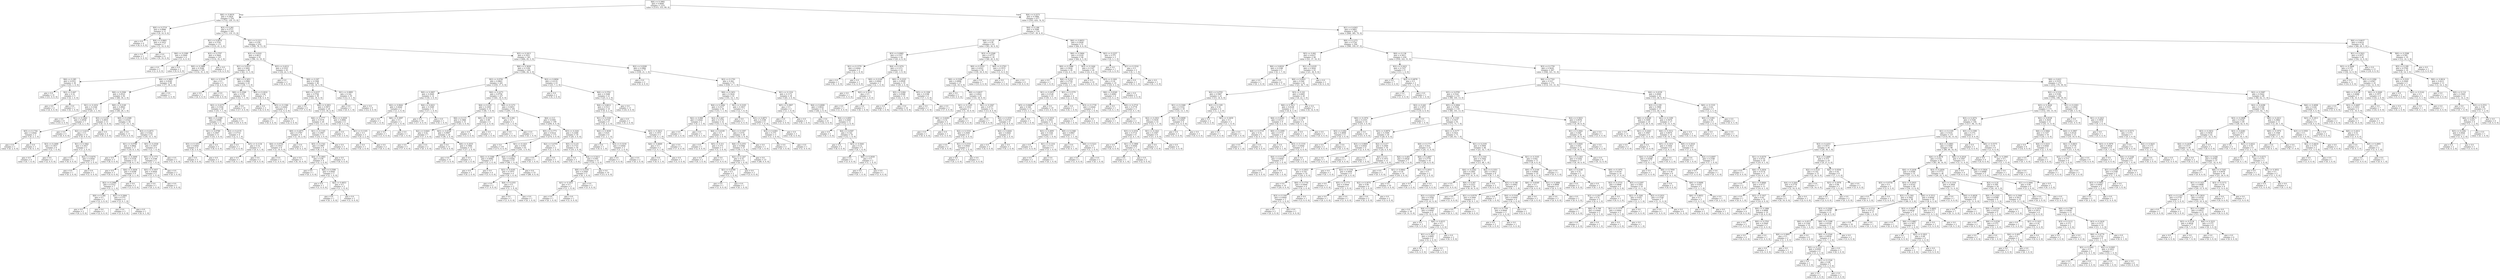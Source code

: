 digraph Tree {
node [shape=box] ;
0 [label="X[6] <= 0.3982\ngini = 0.4666\nsamples = 1231\nvalue = [1315, 553, 89, 0]"] ;
1 [label="X[6] <= 0.0619\ngini = 0.2824\nsamples = 554\nvalue = [722, 129, 15, 0]"] ;
0 -> 1 [labeldistance=2.5, labelangle=45, headlabel="True"] ;
2 [label="X[0] <= 0.2719\ngini = 0.4986\nsamples = 11\nvalue = [9, 10, 0, 0]"] ;
1 -> 2 ;
3 [label="gini = 0.0\nsamples = 4\nvalue = [8, 0, 0, 0]"] ;
2 -> 3 ;
4 [label="X[4] <= 0.0661\ngini = 0.1653\nsamples = 7\nvalue = [1, 10, 0, 0]"] ;
2 -> 4 ;
5 [label="gini = 0.0\nsamples = 1\nvalue = [1, 0, 0, 0]"] ;
4 -> 5 ;
6 [label="gini = 0.0\nsamples = 6\nvalue = [0, 10, 0, 0]"] ;
4 -> 6 ;
7 [label="X[3] <= 0.282\ngini = 0.2713\nsamples = 543\nvalue = [713, 119, 15, 0]"] ;
1 -> 7 ;
8 [label="X[1] <= 0.0474\ngini = 0.3745\nsamples = 111\nvalue = [133, 41, 2, 0]"] ;
7 -> 8 ;
9 [label="X[6] <= 0.2389\ngini = 0.2449\nsamples = 4\nvalue = [1, 6, 0, 0]"] ;
8 -> 9 ;
10 [label="gini = 0.0\nsamples = 1\nvalue = [1, 0, 0, 0]"] ;
9 -> 10 ;
11 [label="gini = 0.0\nsamples = 3\nvalue = [0, 6, 0, 0]"] ;
9 -> 11 ;
12 [label="X[3] <= 0.2797\ngini = 0.3469\nsamples = 107\nvalue = [132, 35, 2, 0]"] ;
8 -> 12 ;
13 [label="X[0] <= 0.1886\ngini = 0.3246\nsamples = 105\nvalue = [132, 31, 2, 0]"] ;
12 -> 13 ;
14 [label="X[6] <= 0.385\ngini = 0.0351\nsamples = 36\nvalue = [55, 1, 0, 0]"] ;
13 -> 14 ;
15 [label="gini = 0.0\nsamples = 31\nvalue = [51, 0, 0, 0]"] ;
14 -> 15 ;
16 [label="X[2] <= 0.467\ngini = 0.32\nsamples = 5\nvalue = [4, 1, 0, 0]"] ;
14 -> 16 ;
17 [label="gini = 0.0\nsamples = 4\nvalue = [4, 0, 0, 0]"] ;
16 -> 17 ;
18 [label="gini = 0.0\nsamples = 1\nvalue = [0, 1, 0, 0]"] ;
16 -> 18 ;
19 [label="X[6] <= 0.3805\ngini = 0.4249\nsamples = 69\nvalue = [77, 30, 2, 0]"] ;
13 -> 19 ;
20 [label="X[6] <= 0.2566\ngini = 0.4523\nsamples = 62\nvalue = [66, 30, 2, 0]"] ;
19 -> 20 ;
21 [label="X[1] <= 0.1632\ngini = 0.2344\nsamples = 15\nvalue = [20, 2, 1, 0]"] ;
20 -> 21 ;
22 [label="gini = 0.0\nsamples = 8\nvalue = [14, 0, 0, 0]"] ;
21 -> 22 ;
23 [label="X[1] <= 0.1842\ngini = 0.4938\nsamples = 7\nvalue = [6, 2, 1, 0]"] ;
21 -> 23 ;
24 [label="X[5] <= 0.1744\ngini = 0.4444\nsamples = 2\nvalue = [0, 2, 1, 0]"] ;
23 -> 24 ;
25 [label="gini = 0.0\nsamples = 1\nvalue = [0, 2, 0, 0]"] ;
24 -> 25 ;
26 [label="gini = 0.0\nsamples = 1\nvalue = [0, 0, 1, 0]"] ;
24 -> 26 ;
27 [label="gini = 0.0\nsamples = 5\nvalue = [6, 0, 0, 0]"] ;
23 -> 27 ;
28 [label="X[0] <= 0.2149\ngini = 0.4843\nsamples = 47\nvalue = [46, 28, 1, 0]"] ;
20 -> 28 ;
29 [label="X[5] <= 0.218\ngini = 0.4835\nsamples = 13\nvalue = [9, 13, 0, 0]"] ;
28 -> 29 ;
30 [label="X[2] <= 0.4219\ngini = 0.5\nsamples = 11\nvalue = [9, 9, 0, 0]"] ;
29 -> 30 ;
31 [label="X[3] <= 0.2499\ngini = 0.3457\nsamples = 6\nvalue = [2, 7, 0, 0]"] ;
30 -> 31 ;
32 [label="gini = 0.0\nsamples = 4\nvalue = [0, 7, 0, 0]"] ;
31 -> 32 ;
33 [label="gini = 0.0\nsamples = 2\nvalue = [2, 0, 0, 0]"] ;
31 -> 33 ;
34 [label="X[1] <= 0.1842\ngini = 0.3457\nsamples = 5\nvalue = [7, 2, 0, 0]"] ;
30 -> 34 ;
35 [label="gini = 0.0\nsamples = 3\nvalue = [6, 0, 0, 0]"] ;
34 -> 35 ;
36 [label="X[2] <= 0.6476\ngini = 0.4444\nsamples = 2\nvalue = [1, 2, 0, 0]"] ;
34 -> 36 ;
37 [label="gini = 0.0\nsamples = 1\nvalue = [0, 2, 0, 0]"] ;
36 -> 37 ;
38 [label="gini = 0.0\nsamples = 1\nvalue = [1, 0, 0, 0]"] ;
36 -> 38 ;
39 [label="gini = 0.0\nsamples = 2\nvalue = [0, 4, 0, 0]"] ;
29 -> 39 ;
40 [label="X[0] <= 0.2588\ngini = 0.4322\nsamples = 34\nvalue = [37, 15, 1, 0]"] ;
28 -> 40 ;
41 [label="gini = 0.0\nsamples = 11\nvalue = [19, 0, 0, 0]"] ;
40 -> 41 ;
42 [label="X[3] <= 0.2672\ngini = 0.5242\nsamples = 23\nvalue = [18, 15, 1, 0]"] ;
40 -> 42 ;
43 [label="X[1] <= 0.0789\ngini = 0.4864\nsamples = 17\nvalue = [16, 8, 1, 0]"] ;
42 -> 43 ;
44 [label="gini = 0.0\nsamples = 5\nvalue = [8, 0, 0, 0]"] ;
43 -> 44 ;
45 [label="X[6] <= 0.3009\ngini = 0.5536\nsamples = 12\nvalue = [8, 8, 1, 0]"] ;
43 -> 45 ;
46 [label="gini = 0.0\nsamples = 3\nvalue = [0, 6, 0, 0]"] ;
45 -> 46 ;
47 [label="X[4] <= 0.3636\ngini = 0.4298\nsamples = 9\nvalue = [8, 2, 1, 0]"] ;
45 -> 47 ;
48 [label="X[2] <= 0.2986\ngini = 0.5312\nsamples = 7\nvalue = [5, 2, 1, 0]"] ;
47 -> 48 ;
49 [label="X[0] <= 0.364\ngini = 0.5\nsamples = 3\nvalue = [2, 2, 0, 0]"] ;
48 -> 49 ;
50 [label="gini = 0.0\nsamples = 2\nvalue = [0, 2, 0, 0]"] ;
49 -> 50 ;
51 [label="gini = 0.0\nsamples = 1\nvalue = [2, 0, 0, 0]"] ;
49 -> 51 ;
52 [label="X[5] <= 0.2064\ngini = 0.375\nsamples = 4\nvalue = [3, 0, 1, 0]"] ;
48 -> 52 ;
53 [label="gini = 0.0\nsamples = 3\nvalue = [3, 0, 0, 0]"] ;
52 -> 53 ;
54 [label="gini = 0.0\nsamples = 1\nvalue = [0, 0, 1, 0]"] ;
52 -> 54 ;
55 [label="gini = 0.0\nsamples = 2\nvalue = [3, 0, 0, 0]"] ;
47 -> 55 ;
56 [label="X[5] <= 0.2558\ngini = 0.3457\nsamples = 6\nvalue = [2, 7, 0, 0]"] ;
42 -> 56 ;
57 [label="X[5] <= 0.1773\ngini = 0.2188\nsamples = 5\nvalue = [1, 7, 0, 0]"] ;
56 -> 57 ;
58 [label="X[5] <= 0.1657\ngini = 0.4444\nsamples = 2\nvalue = [1, 2, 0, 0]"] ;
57 -> 58 ;
59 [label="gini = 0.0\nsamples = 1\nvalue = [0, 2, 0, 0]"] ;
58 -> 59 ;
60 [label="gini = 0.0\nsamples = 1\nvalue = [1, 0, 0, 0]"] ;
58 -> 60 ;
61 [label="gini = 0.0\nsamples = 3\nvalue = [0, 5, 0, 0]"] ;
57 -> 61 ;
62 [label="gini = 0.0\nsamples = 1\nvalue = [1, 0, 0, 0]"] ;
56 -> 62 ;
63 [label="gini = 0.0\nsamples = 7\nvalue = [11, 0, 0, 0]"] ;
19 -> 63 ;
64 [label="gini = 0.0\nsamples = 2\nvalue = [0, 4, 0, 0]"] ;
12 -> 64 ;
65 [label="X[1] <= 0.1211\ngini = 0.239\nsamples = 432\nvalue = [580, 78, 13, 0]"] ;
7 -> 65 ;
66 [label="X[3] <= 0.4161\ngini = 0.4615\nsamples = 91\nvalue = [96, 33, 10, 0]"] ;
65 -> 66 ;
67 [label="X[1] <= 0.0237\ngini = 0.3442\nsamples = 48\nvalue = [62, 11, 5, 0]"] ;
66 -> 67 ;
68 [label="X[2] <= 0.3559\ngini = 0.5\nsamples = 5\nvalue = [4, 4, 0, 0]"] ;
67 -> 68 ;
69 [label="gini = 0.0\nsamples = 3\nvalue = [4, 0, 0, 0]"] ;
68 -> 69 ;
70 [label="gini = 0.0\nsamples = 2\nvalue = [0, 4, 0, 0]"] ;
68 -> 70 ;
71 [label="X[6] <= 0.3451\ngini = 0.2984\nsamples = 43\nvalue = [58, 7, 5, 0]"] ;
67 -> 71 ;
72 [label="X[6] <= 0.2566\ngini = 0.235\nsamples = 36\nvalue = [52, 7, 1, 0]"] ;
71 -> 72 ;
73 [label="X[2] <= 0.4375\ngini = 0.3104\nsamples = 26\nvalue = [35, 7, 1, 0]"] ;
72 -> 73 ;
74 [label="X[6] <= 0.2389\ngini = 0.4688\nsamples = 15\nvalue = [16, 7, 1, 0]"] ;
73 -> 74 ;
75 [label="X[1] <= 0.0789\ngini = 0.2907\nsamples = 11\nvalue = [14, 3, 0, 0]"] ;
74 -> 75 ;
76 [label="X[5] <= 0.1453\ngini = 0.4444\nsamples = 6\nvalue = [6, 3, 0, 0]"] ;
75 -> 76 ;
77 [label="gini = 0.0\nsamples = 5\nvalue = [6, 0, 0, 0]"] ;
76 -> 77 ;
78 [label="gini = 0.0\nsamples = 1\nvalue = [0, 3, 0, 0]"] ;
76 -> 78 ;
79 [label="gini = 0.0\nsamples = 5\nvalue = [8, 0, 0, 0]"] ;
75 -> 79 ;
80 [label="X[2] <= 0.2135\ngini = 0.5714\nsamples = 4\nvalue = [2, 4, 1, 0]"] ;
74 -> 80 ;
81 [label="gini = 0.0\nsamples = 1\nvalue = [2, 0, 0, 0]"] ;
80 -> 81 ;
82 [label="X[5] <= 0.1134\ngini = 0.32\nsamples = 3\nvalue = [0, 4, 1, 0]"] ;
80 -> 82 ;
83 [label="gini = 0.0\nsamples = 1\nvalue = [0, 0, 1, 0]"] ;
82 -> 83 ;
84 [label="gini = 0.0\nsamples = 2\nvalue = [0, 4, 0, 0]"] ;
82 -> 84 ;
85 [label="gini = 0.0\nsamples = 11\nvalue = [19, 0, 0, 0]"] ;
73 -> 85 ;
86 [label="gini = 0.0\nsamples = 10\nvalue = [17, 0, 0, 0]"] ;
72 -> 86 ;
87 [label="X[0] <= 0.2632\ngini = 0.48\nsamples = 7\nvalue = [6, 0, 4, 0]"] ;
71 -> 87 ;
88 [label="gini = 0.0\nsamples = 3\nvalue = [4, 0, 0, 0]"] ;
87 -> 88 ;
89 [label="X[5] <= 0.1366\ngini = 0.4444\nsamples = 4\nvalue = [2, 0, 4, 0]"] ;
87 -> 89 ;
90 [label="gini = 0.0\nsamples = 2\nvalue = [0, 0, 4, 0]"] ;
89 -> 90 ;
91 [label="gini = 0.0\nsamples = 2\nvalue = [2, 0, 0, 0]"] ;
89 -> 91 ;
92 [label="X[3] <= 0.4212\ngini = 0.5525\nsamples = 43\nvalue = [34, 22, 5, 0]"] ;
66 -> 92 ;
93 [label="gini = 0.0\nsamples = 3\nvalue = [0, 4, 0, 0]"] ;
92 -> 93 ;
94 [label="X[0] <= 0.307\ngini = 0.5368\nsamples = 40\nvalue = [34, 18, 5, 0]"] ;
92 -> 94 ;
95 [label="X[0] <= 0.2237\ngini = 0.5744\nsamples = 30\nvalue = [22, 18, 4, 0]"] ;
94 -> 95 ;
96 [label="gini = 0.0\nsamples = 6\nvalue = [7, 0, 0, 0]"] ;
95 -> 96 ;
97 [label="X[0] <= 0.2851\ngini = 0.5873\nsamples = 24\nvalue = [15, 18, 4, 0]"] ;
95 -> 97 ;
98 [label="X[4] <= 0.1777\ngini = 0.5578\nsamples = 20\nvalue = [15, 13, 2, 0]"] ;
97 -> 98 ;
99 [label="X[0] <= 0.2675\ngini = 0.3787\nsamples = 9\nvalue = [1, 10, 2, 0]"] ;
98 -> 99 ;
100 [label="X[4] <= 0.0702\ngini = 0.1653\nsamples = 8\nvalue = [1, 10, 0, 0]"] ;
99 -> 100 ;
101 [label="gini = 0.0\nsamples = 1\nvalue = [1, 0, 0, 0]"] ;
100 -> 101 ;
102 [label="gini = 0.0\nsamples = 7\nvalue = [0, 10, 0, 0]"] ;
100 -> 102 ;
103 [label="gini = 0.0\nsamples = 1\nvalue = [0, 0, 2, 0]"] ;
99 -> 103 ;
104 [label="X[1] <= 0.1105\ngini = 0.2907\nsamples = 11\nvalue = [14, 3, 0, 0]"] ;
98 -> 104 ;
105 [label="X[5] <= 0.1541\ngini = 0.3967\nsamples = 8\nvalue = [8, 3, 0, 0]"] ;
104 -> 105 ;
106 [label="X[4] <= 0.2893\ngini = 0.48\nsamples = 4\nvalue = [2, 3, 0, 0]"] ;
105 -> 106 ;
107 [label="gini = 0.0\nsamples = 1\nvalue = [0, 2, 0, 0]"] ;
106 -> 107 ;
108 [label="X[0] <= 0.2588\ngini = 0.4444\nsamples = 3\nvalue = [2, 1, 0, 0]"] ;
106 -> 108 ;
109 [label="gini = 0.0\nsamples = 1\nvalue = [1, 0, 0, 0]"] ;
108 -> 109 ;
110 [label="X[2] <= 0.4653\ngini = 0.5\nsamples = 2\nvalue = [1, 1, 0, 0]"] ;
108 -> 110 ;
111 [label="gini = 0.0\nsamples = 1\nvalue = [0, 1, 0, 0]"] ;
110 -> 111 ;
112 [label="gini = 0.0\nsamples = 1\nvalue = [1, 0, 0, 0]"] ;
110 -> 112 ;
113 [label="gini = 0.0\nsamples = 4\nvalue = [6, 0, 0, 0]"] ;
105 -> 113 ;
114 [label="gini = 0.0\nsamples = 3\nvalue = [6, 0, 0, 0]"] ;
104 -> 114 ;
115 [label="X[0] <= 0.2939\ngini = 0.4082\nsamples = 4\nvalue = [0, 5, 2, 0]"] ;
97 -> 115 ;
116 [label="gini = 0.0\nsamples = 1\nvalue = [0, 3, 0, 0]"] ;
115 -> 116 ;
117 [label="X[1] <= 0.1105\ngini = 0.5\nsamples = 3\nvalue = [0, 2, 2, 0]"] ;
115 -> 117 ;
118 [label="gini = 0.0\nsamples = 1\nvalue = [0, 2, 0, 0]"] ;
117 -> 118 ;
119 [label="gini = 0.0\nsamples = 2\nvalue = [0, 0, 2, 0]"] ;
117 -> 119 ;
120 [label="X[1] <= 0.0895\ngini = 0.142\nsamples = 10\nvalue = [12, 0, 1, 0]"] ;
94 -> 120 ;
121 [label="gini = 0.0\nsamples = 1\nvalue = [0, 0, 1, 0]"] ;
120 -> 121 ;
122 [label="gini = 0.0\nsamples = 9\nvalue = [12, 0, 0, 0]"] ;
120 -> 122 ;
123 [label="X[5] <= 0.2413\ngini = 0.1651\nsamples = 341\nvalue = [484, 45, 3, 0]"] ;
65 -> 123 ;
124 [label="X[6] <= 0.3628\ngini = 0.1194\nsamples = 264\nvalue = [384, 24, 2, 0]"] ;
123 -> 124 ;
125 [label="X[2] <= 0.0781\ngini = 0.0863\nsamples = 241\nvalue = [359, 17, 0, 0]"] ;
124 -> 125 ;
126 [label="X[0] <= 0.2807\ngini = 0.2449\nsamples = 14\nvalue = [18, 3, 0, 0]"] ;
125 -> 126 ;
127 [label="X[2] <= 0.0642\ngini = 0.4444\nsamples = 3\nvalue = [1, 2, 0, 0]"] ;
126 -> 127 ;
128 [label="gini = 0.0\nsamples = 1\nvalue = [0, 1, 0, 0]"] ;
127 -> 128 ;
129 [label="X[6] <= 0.3097\ngini = 0.5\nsamples = 2\nvalue = [1, 1, 0, 0]"] ;
127 -> 129 ;
130 [label="gini = 0.0\nsamples = 1\nvalue = [1, 0, 0, 0]"] ;
129 -> 130 ;
131 [label="gini = 0.0\nsamples = 1\nvalue = [0, 1, 0, 0]"] ;
129 -> 131 ;
132 [label="X[4] <= 0.4421\ngini = 0.1049\nsamples = 11\nvalue = [17, 1, 0, 0]"] ;
126 -> 132 ;
133 [label="gini = 0.0\nsamples = 10\nvalue = [17, 0, 0, 0]"] ;
132 -> 133 ;
134 [label="gini = 0.0\nsamples = 1\nvalue = [0, 1, 0, 0]"] ;
132 -> 134 ;
135 [label="X[4] <= 0.2273\ngini = 0.0758\nsamples = 227\nvalue = [341, 14, 0, 0]"] ;
125 -> 135 ;
136 [label="X[4] <= 0.219\ngini = 0.2293\nsamples = 35\nvalue = [46, 7, 0, 0]"] ;
135 -> 136 ;
137 [label="X[6] <= 0.115\ngini = 0.1866\nsamples = 31\nvalue = [43, 5, 0, 0]"] ;
136 -> 137 ;
138 [label="X[2] <= 0.6441\ngini = 0.42\nsamples = 7\nvalue = [7, 3, 0, 0]"] ;
137 -> 138 ;
139 [label="gini = 0.0\nsamples = 5\nvalue = [7, 0, 0, 0]"] ;
138 -> 139 ;
140 [label="gini = 0.0\nsamples = 2\nvalue = [0, 3, 0, 0]"] ;
138 -> 140 ;
141 [label="X[3] <= 0.4338\ngini = 0.0997\nsamples = 24\nvalue = [36, 2, 0, 0]"] ;
137 -> 141 ;
142 [label="gini = 0.0\nsamples = 11\nvalue = [19, 0, 0, 0]"] ;
141 -> 142 ;
143 [label="X[6] <= 0.2035\ngini = 0.1884\nsamples = 13\nvalue = [17, 2, 0, 0]"] ;
141 -> 143 ;
144 [label="gini = 0.0\nsamples = 11\nvalue = [17, 0, 0, 0]"] ;
143 -> 144 ;
145 [label="gini = 0.0\nsamples = 2\nvalue = [0, 2, 0, 0]"] ;
143 -> 145 ;
146 [label="X[0] <= 0.2105\ngini = 0.48\nsamples = 4\nvalue = [3, 2, 0, 0]"] ;
136 -> 146 ;
147 [label="gini = 0.0\nsamples = 2\nvalue = [3, 0, 0, 0]"] ;
146 -> 147 ;
148 [label="gini = 0.0\nsamples = 2\nvalue = [0, 2, 0, 0]"] ;
146 -> 148 ;
149 [label="X[0] <= 0.1272\ngini = 0.0453\nsamples = 192\nvalue = [295, 7, 0, 0]"] ;
135 -> 149 ;
150 [label="X[6] <= 0.292\ngini = 0.5\nsamples = 2\nvalue = [1, 1, 0, 0]"] ;
149 -> 150 ;
151 [label="gini = 0.0\nsamples = 1\nvalue = [1, 0, 0, 0]"] ;
150 -> 151 ;
152 [label="gini = 0.0\nsamples = 1\nvalue = [0, 1, 0, 0]"] ;
150 -> 152 ;
153 [label="X[4] <= 0.5\ngini = 0.0392\nsamples = 190\nvalue = [294, 6, 0, 0]"] ;
149 -> 153 ;
154 [label="X[5] <= 0.1773\ngini = 0.0214\nsamples = 172\nvalue = [274, 3, 0, 0]"] ;
153 -> 154 ;
155 [label="gini = 0.0\nsamples = 110\nvalue = [173, 0, 0, 0]"] ;
154 -> 155 ;
156 [label="X[1] <= 0.1421\ngini = 0.056\nsamples = 62\nvalue = [101, 3, 0, 0]"] ;
154 -> 156 ;
157 [label="X[4] <= 0.3388\ngini = 0.4082\nsamples = 5\nvalue = [5, 2, 0, 0]"] ;
156 -> 157 ;
158 [label="gini = 0.0\nsamples = 1\nvalue = [0, 2, 0, 0]"] ;
157 -> 158 ;
159 [label="gini = 0.0\nsamples = 4\nvalue = [5, 0, 0, 0]"] ;
157 -> 159 ;
160 [label="X[4] <= 0.2479\ngini = 0.0204\nsamples = 57\nvalue = [96, 1, 0, 0]"] ;
156 -> 160 ;
161 [label="X[3] <= 0.4195\ngini = 0.1975\nsamples = 4\nvalue = [8, 1, 0, 0]"] ;
160 -> 161 ;
162 [label="gini = 0.0\nsamples = 2\nvalue = [7, 0, 0, 0]"] ;
161 -> 162 ;
163 [label="X[4] <= 0.2355\ngini = 0.5\nsamples = 2\nvalue = [1, 1, 0, 0]"] ;
161 -> 163 ;
164 [label="gini = 0.0\nsamples = 1\nvalue = [1, 0, 0, 0]"] ;
163 -> 164 ;
165 [label="gini = 0.0\nsamples = 1\nvalue = [0, 1, 0, 0]"] ;
163 -> 165 ;
166 [label="gini = 0.0\nsamples = 53\nvalue = [88, 0, 0, 0]"] ;
160 -> 166 ;
167 [label="X[3] <= 0.3241\ngini = 0.2268\nsamples = 18\nvalue = [20, 3, 0, 0]"] ;
153 -> 167 ;
168 [label="X[2] <= 0.4705\ngini = 0.5\nsamples = 2\nvalue = [1, 1, 0, 0]"] ;
167 -> 168 ;
169 [label="gini = 0.0\nsamples = 1\nvalue = [0, 1, 0, 0]"] ;
168 -> 169 ;
170 [label="gini = 0.0\nsamples = 1\nvalue = [1, 0, 0, 0]"] ;
168 -> 170 ;
171 [label="X[5] <= 0.125\ngini = 0.1723\nsamples = 16\nvalue = [19, 2, 0, 0]"] ;
167 -> 171 ;
172 [label="gini = 0.0\nsamples = 1\nvalue = [0, 1, 0, 0]"] ;
171 -> 172 ;
173 [label="X[4] <= 0.5413\ngini = 0.095\nsamples = 15\nvalue = [19, 1, 0, 0]"] ;
171 -> 173 ;
174 [label="X[0] <= 0.2193\ngini = 0.2449\nsamples = 5\nvalue = [6, 1, 0, 0]"] ;
173 -> 174 ;
175 [label="X[5] <= 0.1831\ngini = 0.5\nsamples = 2\nvalue = [1, 1, 0, 0]"] ;
174 -> 175 ;
176 [label="gini = 0.0\nsamples = 1\nvalue = [0, 1, 0, 0]"] ;
175 -> 176 ;
177 [label="gini = 0.0\nsamples = 1\nvalue = [1, 0, 0, 0]"] ;
175 -> 177 ;
178 [label="gini = 0.0\nsamples = 3\nvalue = [5, 0, 0, 0]"] ;
174 -> 178 ;
179 [label="gini = 0.0\nsamples = 10\nvalue = [13, 0, 0, 0]"] ;
173 -> 179 ;
180 [label="X[2] <= 0.0694\ngini = 0.4135\nsamples = 23\nvalue = [25, 7, 2, 0]"] ;
124 -> 180 ;
181 [label="gini = 0.0\nsamples = 2\nvalue = [0, 3, 0, 0]"] ;
180 -> 181 ;
182 [label="X[6] <= 0.3761\ngini = 0.3288\nsamples = 21\nvalue = [25, 4, 2, 0]"] ;
180 -> 182 ;
183 [label="X[4] <= 0.6612\ngini = 0.5511\nsamples = 10\nvalue = [9, 4, 2, 0]"] ;
182 -> 183 ;
184 [label="X[1] <= 0.1526\ngini = 0.4734\nsamples = 9\nvalue = [9, 2, 2, 0]"] ;
183 -> 184 ;
185 [label="X[2] <= 0.3038\ngini = 0.625\nsamples = 4\nvalue = [1, 2, 1, 0]"] ;
184 -> 185 ;
186 [label="gini = 0.0\nsamples = 1\nvalue = [0, 0, 1, 0]"] ;
185 -> 186 ;
187 [label="X[3] <= 0.3218\ngini = 0.4444\nsamples = 3\nvalue = [1, 2, 0, 0]"] ;
185 -> 187 ;
188 [label="gini = 0.0\nsamples = 1\nvalue = [1, 0, 0, 0]"] ;
187 -> 188 ;
189 [label="gini = 0.0\nsamples = 2\nvalue = [0, 2, 0, 0]"] ;
187 -> 189 ;
190 [label="X[3] <= 0.3612\ngini = 0.1975\nsamples = 5\nvalue = [8, 0, 1, 0]"] ;
184 -> 190 ;
191 [label="X[4] <= 0.4669\ngini = 0.5\nsamples = 2\nvalue = [1, 0, 1, 0]"] ;
190 -> 191 ;
192 [label="gini = 0.0\nsamples = 1\nvalue = [0, 0, 1, 0]"] ;
191 -> 192 ;
193 [label="gini = 0.0\nsamples = 1\nvalue = [1, 0, 0, 0]"] ;
191 -> 193 ;
194 [label="gini = 0.0\nsamples = 3\nvalue = [7, 0, 0, 0]"] ;
190 -> 194 ;
195 [label="gini = 0.0\nsamples = 1\nvalue = [0, 2, 0, 0]"] ;
183 -> 195 ;
196 [label="gini = 0.0\nsamples = 11\nvalue = [16, 0, 0, 0]"] ;
182 -> 196 ;
197 [label="X[2] <= 0.0208\ngini = 0.2984\nsamples = 77\nvalue = [100, 21, 1, 0]"] ;
123 -> 197 ;
198 [label="gini = 0.0\nsamples = 2\nvalue = [0, 4, 0, 0]"] ;
197 -> 198 ;
199 [label="X[2] <= 0.1701\ngini = 0.261\nsamples = 75\nvalue = [100, 17, 1, 0]"] ;
197 -> 199 ;
200 [label="X[6] <= 0.3451\ngini = 0.3424\nsamples = 41\nvalue = [55, 14, 1, 0]"] ;
199 -> 200 ;
201 [label="X[4] <= 0.1694\ngini = 0.2317\nsamples = 34\nvalue = [53, 7, 1, 0]"] ;
200 -> 201 ;
202 [label="X[2] <= 0.066\ngini = 0.4444\nsamples = 2\nvalue = [0, 2, 1, 0]"] ;
201 -> 202 ;
203 [label="gini = 0.0\nsamples = 1\nvalue = [0, 2, 0, 0]"] ;
202 -> 203 ;
204 [label="gini = 0.0\nsamples = 1\nvalue = [0, 0, 1, 0]"] ;
202 -> 204 ;
205 [label="X[3] <= 0.407\ngini = 0.1576\nsamples = 32\nvalue = [53, 5, 0, 0]"] ;
201 -> 205 ;
206 [label="X[4] <= 0.4339\ngini = 0.5\nsamples = 4\nvalue = [3, 3, 0, 0]"] ;
205 -> 206 ;
207 [label="gini = 0.0\nsamples = 1\nvalue = [2, 0, 0, 0]"] ;
206 -> 207 ;
208 [label="X[5] <= 0.311\ngini = 0.375\nsamples = 3\nvalue = [1, 3, 0, 0]"] ;
206 -> 208 ;
209 [label="gini = 0.0\nsamples = 2\nvalue = [0, 3, 0, 0]"] ;
208 -> 209 ;
210 [label="gini = 0.0\nsamples = 1\nvalue = [1, 0, 0, 0]"] ;
208 -> 210 ;
211 [label="X[2] <= 0.1597\ngini = 0.074\nsamples = 28\nvalue = [50, 2, 0, 0]"] ;
205 -> 211 ;
212 [label="X[4] <= 0.2355\ngini = 0.0384\nsamples = 27\nvalue = [50, 1, 0, 0]"] ;
211 -> 212 ;
213 [label="X[2] <= 0.1267\ngini = 0.32\nsamples = 4\nvalue = [4, 1, 0, 0]"] ;
212 -> 213 ;
214 [label="X[1] <= 0.4789\ngini = 0.5\nsamples = 2\nvalue = [1, 1, 0, 0]"] ;
213 -> 214 ;
215 [label="gini = 0.0\nsamples = 1\nvalue = [1, 0, 0, 0]"] ;
214 -> 215 ;
216 [label="gini = 0.0\nsamples = 1\nvalue = [0, 1, 0, 0]"] ;
214 -> 216 ;
217 [label="gini = 0.0\nsamples = 2\nvalue = [3, 0, 0, 0]"] ;
213 -> 217 ;
218 [label="gini = 0.0\nsamples = 23\nvalue = [46, 0, 0, 0]"] ;
212 -> 218 ;
219 [label="gini = 0.0\nsamples = 1\nvalue = [0, 1, 0, 0]"] ;
211 -> 219 ;
220 [label="X[1] <= 0.2105\ngini = 0.3457\nsamples = 7\nvalue = [2, 7, 0, 0]"] ;
200 -> 220 ;
221 [label="gini = 0.0\nsamples = 1\nvalue = [1, 0, 0, 0]"] ;
220 -> 221 ;
222 [label="X[3] <= 0.4873\ngini = 0.2188\nsamples = 6\nvalue = [1, 7, 0, 0]"] ;
220 -> 222 ;
223 [label="X[3] <= 0.4383\ngini = 0.375\nsamples = 3\nvalue = [1, 3, 0, 0]"] ;
222 -> 223 ;
224 [label="gini = 0.0\nsamples = 2\nvalue = [0, 3, 0, 0]"] ;
223 -> 224 ;
225 [label="gini = 0.0\nsamples = 1\nvalue = [1, 0, 0, 0]"] ;
223 -> 225 ;
226 [label="gini = 0.0\nsamples = 3\nvalue = [0, 4, 0, 0]"] ;
222 -> 226 ;
227 [label="X[1] <= 0.1316\ngini = 0.1172\nsamples = 34\nvalue = [45, 3, 0, 0]"] ;
199 -> 227 ;
228 [label="X[5] <= 0.2907\ngini = 0.5\nsamples = 2\nvalue = [1, 1, 0, 0]"] ;
227 -> 228 ;
229 [label="gini = 0.0\nsamples = 1\nvalue = [1, 0, 0, 0]"] ;
228 -> 229 ;
230 [label="gini = 0.0\nsamples = 1\nvalue = [0, 1, 0, 0]"] ;
228 -> 230 ;
231 [label="X[4] <= 0.4008\ngini = 0.0832\nsamples = 32\nvalue = [44, 2, 0, 0]"] ;
227 -> 231 ;
232 [label="gini = 0.0\nsamples = 21\nvalue = [32, 0, 0, 0]"] ;
231 -> 232 ;
233 [label="X[4] <= 0.4091\ngini = 0.2449\nsamples = 11\nvalue = [12, 2, 0, 0]"] ;
231 -> 233 ;
234 [label="gini = 0.0\nsamples = 1\nvalue = [0, 1, 0, 0]"] ;
233 -> 234 ;
235 [label="X[4] <= 0.4587\ngini = 0.142\nsamples = 10\nvalue = [12, 1, 0, 0]"] ;
233 -> 235 ;
236 [label="gini = 0.0\nsamples = 5\nvalue = [8, 0, 0, 0]"] ;
235 -> 236 ;
237 [label="X[3] <= 0.5041\ngini = 0.32\nsamples = 5\nvalue = [4, 1, 0, 0]"] ;
235 -> 237 ;
238 [label="gini = 0.0\nsamples = 3\nvalue = [3, 0, 0, 0]"] ;
237 -> 238 ;
239 [label="X[0] <= 0.2939\ngini = 0.5\nsamples = 2\nvalue = [1, 1, 0, 0]"] ;
237 -> 239 ;
240 [label="gini = 0.0\nsamples = 1\nvalue = [0, 1, 0, 0]"] ;
239 -> 240 ;
241 [label="gini = 0.0\nsamples = 1\nvalue = [1, 0, 0, 0]"] ;
239 -> 241 ;
242 [label="X[4] <= 0.2273\ngini = 0.5489\nsamples = 677\nvalue = [593, 424, 74, 0]"] ;
0 -> 242 [labeldistance=2.5, labelangle=-45, headlabel="False"] ;
243 [label="X[4] <= 0.186\ngini = 0.3588\nsamples = 114\nvalue = [147, 39, 4, 0]"] ;
242 -> 243 ;
244 [label="X[0] <= 0.25\ngini = 0.39\nsamples = 63\nvalue = [83, 30, 0, 0]"] ;
243 -> 244 ;
245 [label="X[3] <= 0.0985\ngini = 0.1557\nsamples = 24\nvalue = [43, 4, 0, 0]"] ;
244 -> 245 ;
246 [label="X[1] <= 0.1579\ngini = 0.4444\nsamples = 2\nvalue = [2, 1, 0, 0]"] ;
245 -> 246 ;
247 [label="gini = 0.0\nsamples = 1\nvalue = [0, 1, 0, 0]"] ;
246 -> 247 ;
248 [label="gini = 0.0\nsamples = 1\nvalue = [2, 0, 0, 0]"] ;
246 -> 248 ;
249 [label="X[4] <= 0.1074\ngini = 0.1271\nsamples = 22\nvalue = [41, 3, 0, 0]"] ;
245 -> 249 ;
250 [label="X[0] <= 0.2149\ngini = 0.4444\nsamples = 3\nvalue = [2, 1, 0, 0]"] ;
249 -> 250 ;
251 [label="gini = 0.0\nsamples = 1\nvalue = [1, 0, 0, 0]"] ;
250 -> 251 ;
252 [label="X[2] <= 0.3212\ngini = 0.5\nsamples = 2\nvalue = [1, 1, 0, 0]"] ;
250 -> 252 ;
253 [label="gini = 0.0\nsamples = 1\nvalue = [1, 0, 0, 0]"] ;
252 -> 253 ;
254 [label="gini = 0.0\nsamples = 1\nvalue = [0, 1, 0, 0]"] ;
252 -> 254 ;
255 [label="X[0] <= 0.2325\ngini = 0.0928\nsamples = 19\nvalue = [39, 2, 0, 0]"] ;
249 -> 255 ;
256 [label="X[5] <= 0.064\ngini = 0.0588\nsamples = 15\nvalue = [32, 1, 0, 0]"] ;
255 -> 256 ;
257 [label="gini = 0.0\nsamples = 1\nvalue = [0, 1, 0, 0]"] ;
256 -> 257 ;
258 [label="gini = 0.0\nsamples = 14\nvalue = [32, 0, 0, 0]"] ;
256 -> 258 ;
259 [label="X[5] <= 0.1308\ngini = 0.2188\nsamples = 4\nvalue = [7, 1, 0, 0]"] ;
255 -> 259 ;
260 [label="gini = 0.0\nsamples = 1\nvalue = [0, 1, 0, 0]"] ;
259 -> 260 ;
261 [label="gini = 0.0\nsamples = 3\nvalue = [7, 0, 0, 0]"] ;
259 -> 261 ;
262 [label="X[3] <= 0.2568\ngini = 0.4775\nsamples = 39\nvalue = [40, 26, 0, 0]"] ;
244 -> 262 ;
263 [label="X[0] <= 0.3553\ngini = 0.4321\nsamples = 34\nvalue = [39, 18, 0, 0]"] ;
262 -> 263 ;
264 [label="X[6] <= 0.5398\ngini = 0.4898\nsamples = 27\nvalue = [24, 18, 0, 0]"] ;
263 -> 264 ;
265 [label="gini = 0.0\nsamples = 5\nvalue = [10, 0, 0, 0]"] ;
264 -> 265 ;
266 [label="X[6] <= 0.6637\ngini = 0.4922\nsamples = 22\nvalue = [14, 18, 0, 0]"] ;
264 -> 266 ;
267 [label="X[1] <= 0.1105\ngini = 0.1653\nsamples = 7\nvalue = [1, 10, 0, 0]"] ;
266 -> 267 ;
268 [label="X[6] <= 0.6283\ngini = 0.32\nsamples = 2\nvalue = [1, 4, 0, 0]"] ;
267 -> 268 ;
269 [label="gini = 0.0\nsamples = 1\nvalue = [0, 4, 0, 0]"] ;
268 -> 269 ;
270 [label="gini = 0.0\nsamples = 1\nvalue = [1, 0, 0, 0]"] ;
268 -> 270 ;
271 [label="gini = 0.0\nsamples = 5\nvalue = [0, 6, 0, 0]"] ;
267 -> 271 ;
272 [label="X[1] <= 0.1947\ngini = 0.4717\nsamples = 15\nvalue = [13, 8, 0, 0]"] ;
266 -> 272 ;
273 [label="gini = 0.0\nsamples = 7\nvalue = [8, 0, 0, 0]"] ;
272 -> 273 ;
274 [label="X[2] <= 0.3559\ngini = 0.4734\nsamples = 8\nvalue = [5, 8, 0, 0]"] ;
272 -> 274 ;
275 [label="X[2] <= 0.3316\ngini = 0.2449\nsamples = 4\nvalue = [1, 6, 0, 0]"] ;
274 -> 275 ;
276 [label="gini = 0.0\nsamples = 2\nvalue = [0, 4, 0, 0]"] ;
275 -> 276 ;
277 [label="X[1] <= 0.2316\ngini = 0.4444\nsamples = 2\nvalue = [1, 2, 0, 0]"] ;
275 -> 277 ;
278 [label="gini = 0.0\nsamples = 1\nvalue = [0, 2, 0, 0]"] ;
277 -> 278 ;
279 [label="gini = 0.0\nsamples = 1\nvalue = [1, 0, 0, 0]"] ;
277 -> 279 ;
280 [label="X[2] <= 0.4444\ngini = 0.4444\nsamples = 4\nvalue = [4, 2, 0, 0]"] ;
274 -> 280 ;
281 [label="gini = 0.0\nsamples = 3\nvalue = [4, 0, 0, 0]"] ;
280 -> 281 ;
282 [label="gini = 0.0\nsamples = 1\nvalue = [0, 2, 0, 0]"] ;
280 -> 282 ;
283 [label="gini = 0.0\nsamples = 7\nvalue = [15, 0, 0, 0]"] ;
263 -> 283 ;
284 [label="X[0] <= 0.2763\ngini = 0.1975\nsamples = 5\nvalue = [1, 8, 0, 0]"] ;
262 -> 284 ;
285 [label="gini = 0.0\nsamples = 1\nvalue = [1, 0, 0, 0]"] ;
284 -> 285 ;
286 [label="gini = 0.0\nsamples = 4\nvalue = [0, 8, 0, 0]"] ;
284 -> 286 ;
287 [label="X[6] <= 0.8053\ngini = 0.2928\nsamples = 51\nvalue = [64, 9, 4, 0]"] ;
243 -> 287 ;
288 [label="X[6] <= 0.5664\ngini = 0.2229\nsamples = 48\nvalue = [64, 6, 3, 0]"] ;
287 -> 288 ;
289 [label="X[0] <= 0.1886\ngini = 0.3024\nsamples = 28\nvalue = [32, 6, 1, 0]"] ;
288 -> 289 ;
290 [label="gini = 0.0\nsamples = 1\nvalue = [0, 1, 0, 0]"] ;
289 -> 290 ;
291 [label="X[4] <= 0.219\ngini = 0.2729\nsamples = 27\nvalue = [32, 5, 1, 0]"] ;
289 -> 291 ;
292 [label="X[1] <= 0.2053\ngini = 0.2128\nsamples = 23\nvalue = [30, 3, 1, 0]"] ;
291 -> 292 ;
293 [label="X[5] <= 0.0669\ngini = 0.349\nsamples = 13\nvalue = [15, 3, 1, 0]"] ;
292 -> 293 ;
294 [label="gini = 0.0\nsamples = 1\nvalue = [0, 1, 0, 0]"] ;
293 -> 294 ;
295 [label="X[1] <= 0.1816\ngini = 0.2901\nsamples = 12\nvalue = [15, 2, 1, 0]"] ;
293 -> 295 ;
296 [label="X[3] <= 0.2695\ngini = 0.1244\nsamples = 9\nvalue = [14, 1, 0, 0]"] ;
295 -> 296 ;
297 [label="gini = 0.0\nsamples = 6\nvalue = [11, 0, 0, 0]"] ;
296 -> 297 ;
298 [label="X[1] <= 0.1316\ngini = 0.375\nsamples = 3\nvalue = [3, 1, 0, 0]"] ;
296 -> 298 ;
299 [label="gini = 0.0\nsamples = 2\nvalue = [3, 0, 0, 0]"] ;
298 -> 299 ;
300 [label="gini = 0.0\nsamples = 1\nvalue = [0, 1, 0, 0]"] ;
298 -> 300 ;
301 [label="X[0] <= 0.2368\ngini = 0.6667\nsamples = 3\nvalue = [1, 1, 1, 0]"] ;
295 -> 301 ;
302 [label="gini = 0.0\nsamples = 1\nvalue = [0, 0, 1, 0]"] ;
301 -> 302 ;
303 [label="X[6] <= 0.5221\ngini = 0.5\nsamples = 2\nvalue = [1, 1, 0, 0]"] ;
301 -> 303 ;
304 [label="gini = 0.0\nsamples = 1\nvalue = [1, 0, 0, 0]"] ;
303 -> 304 ;
305 [label="gini = 0.0\nsamples = 1\nvalue = [0, 1, 0, 0]"] ;
303 -> 305 ;
306 [label="gini = 0.0\nsamples = 10\nvalue = [15, 0, 0, 0]"] ;
292 -> 306 ;
307 [label="X[1] <= 0.1579\ngini = 0.5\nsamples = 4\nvalue = [2, 2, 0, 0]"] ;
291 -> 307 ;
308 [label="gini = 0.0\nsamples = 1\nvalue = [0, 1, 0, 0]"] ;
307 -> 308 ;
309 [label="X[3] <= 0.1739\ngini = 0.4444\nsamples = 3\nvalue = [2, 1, 0, 0]"] ;
307 -> 309 ;
310 [label="gini = 0.0\nsamples = 1\nvalue = [0, 1, 0, 0]"] ;
309 -> 310 ;
311 [label="gini = 0.0\nsamples = 2\nvalue = [2, 0, 0, 0]"] ;
309 -> 311 ;
312 [label="X[3] <= 0.1444\ngini = 0.1107\nsamples = 20\nvalue = [32, 0, 2, 0]"] ;
288 -> 312 ;
313 [label="gini = 0.0\nsamples = 10\nvalue = [14, 0, 0, 0]"] ;
312 -> 313 ;
314 [label="X[3] <= 0.1601\ngini = 0.18\nsamples = 10\nvalue = [18, 0, 2, 0]"] ;
312 -> 314 ;
315 [label="X[6] <= 0.6549\ngini = 0.4082\nsamples = 4\nvalue = [5, 0, 2, 0]"] ;
314 -> 315 ;
316 [label="gini = 0.0\nsamples = 1\nvalue = [0, 0, 1, 0]"] ;
315 -> 316 ;
317 [label="X[0] <= 0.2719\ngini = 0.2778\nsamples = 3\nvalue = [5, 0, 1, 0]"] ;
315 -> 317 ;
318 [label="gini = 0.0\nsamples = 1\nvalue = [0, 0, 1, 0]"] ;
317 -> 318 ;
319 [label="gini = 0.0\nsamples = 2\nvalue = [5, 0, 0, 0]"] ;
317 -> 319 ;
320 [label="gini = 0.0\nsamples = 6\nvalue = [13, 0, 0, 0]"] ;
314 -> 320 ;
321 [label="X[2] <= 0.2257\ngini = 0.375\nsamples = 3\nvalue = [0, 3, 1, 0]"] ;
287 -> 321 ;
322 [label="gini = 0.0\nsamples = 1\nvalue = [0, 2, 0, 0]"] ;
321 -> 322 ;
323 [label="X[1] <= 0.3316\ngini = 0.5\nsamples = 2\nvalue = [0, 1, 1, 0]"] ;
321 -> 323 ;
324 [label="gini = 0.0\nsamples = 1\nvalue = [0, 0, 1, 0]"] ;
323 -> 324 ;
325 [label="gini = 0.0\nsamples = 1\nvalue = [0, 1, 0, 0]"] ;
323 -> 325 ;
326 [label="X[1] <= 0.4263\ngini = 0.5663\nsamples = 563\nvalue = [446, 385, 70, 0]"] ;
242 -> 326 ;
327 [label="X[0] <= 0.1272\ngini = 0.5724\nsamples = 504\nvalue = [380, 359, 67, 0]"] ;
326 -> 327 ;
328 [label="X[5] <= 0.061\ngini = 0.6227\nsamples = 48\nvalue = [21, 37, 16, 0]"] ;
327 -> 328 ;
329 [label="X[6] <= 0.6018\ngini = 0.2188\nsamples = 5\nvalue = [0, 1, 7, 0]"] ;
328 -> 329 ;
330 [label="gini = 0.0\nsamples = 1\nvalue = [0, 1, 0, 0]"] ;
329 -> 330 ;
331 [label="gini = 0.0\nsamples = 4\nvalue = [0, 0, 7, 0]"] ;
329 -> 331 ;
332 [label="X[1] <= 0.4105\ngini = 0.5826\nsamples = 43\nvalue = [21, 36, 9, 0]"] ;
328 -> 332 ;
333 [label="X[0] <= 0.0921\ngini = 0.564\nsamples = 42\nvalue = [21, 36, 7, 0]"] ;
332 -> 333 ;
334 [label="X[2] <= 0.4705\ngini = 0.5987\nsamples = 22\nvalue = [15, 14, 4, 0]"] ;
333 -> 334 ;
335 [label="X[1] <= 0.3368\ngini = 0.5332\nsamples = 18\nvalue = [14, 13, 1, 0]"] ;
334 -> 335 ;
336 [label="X[2] <= 0.3021\ngini = 0.5034\nsamples = 14\nvalue = [13, 7, 1, 0]"] ;
335 -> 336 ;
337 [label="X[3] <= 0.1034\ngini = 0.5714\nsamples = 6\nvalue = [2, 4, 1, 0]"] ;
336 -> 337 ;
338 [label="gini = 0.0\nsamples = 3\nvalue = [0, 4, 0, 0]"] ;
337 -> 338 ;
339 [label="X[1] <= 0.1868\ngini = 0.4444\nsamples = 3\nvalue = [2, 0, 1, 0]"] ;
337 -> 339 ;
340 [label="gini = 0.0\nsamples = 1\nvalue = [0, 0, 1, 0]"] ;
339 -> 340 ;
341 [label="gini = 0.0\nsamples = 2\nvalue = [2, 0, 0, 0]"] ;
339 -> 341 ;
342 [label="X[1] <= 0.1421\ngini = 0.3367\nsamples = 8\nvalue = [11, 3, 0, 0]"] ;
336 -> 342 ;
343 [label="gini = 0.0\nsamples = 2\nvalue = [0, 3, 0, 0]"] ;
342 -> 343 ;
344 [label="gini = 0.0\nsamples = 6\nvalue = [11, 0, 0, 0]"] ;
342 -> 344 ;
345 [label="X[5] <= 0.0698\ngini = 0.2449\nsamples = 4\nvalue = [1, 6, 0, 0]"] ;
335 -> 345 ;
346 [label="gini = 0.0\nsamples = 1\nvalue = [1, 0, 0, 0]"] ;
345 -> 346 ;
347 [label="gini = 0.0\nsamples = 3\nvalue = [0, 6, 0, 0]"] ;
345 -> 347 ;
348 [label="X[3] <= 0.1185\ngini = 0.56\nsamples = 4\nvalue = [1, 1, 3, 0]"] ;
334 -> 348 ;
349 [label="gini = 0.0\nsamples = 2\nvalue = [0, 0, 3, 0]"] ;
348 -> 349 ;
350 [label="X[5] <= 0.3459\ngini = 0.5\nsamples = 2\nvalue = [1, 1, 0, 0]"] ;
348 -> 350 ;
351 [label="gini = 0.0\nsamples = 1\nvalue = [1, 0, 0, 0]"] ;
350 -> 351 ;
352 [label="gini = 0.0\nsamples = 1\nvalue = [0, 1, 0, 0]"] ;
350 -> 352 ;
353 [label="X[3] <= 0.161\ngini = 0.4495\nsamples = 20\nvalue = [6, 22, 3, 0]"] ;
333 -> 353 ;
354 [label="X[6] <= 0.7611\ngini = 0.6228\nsamples = 13\nvalue = [6, 8, 3, 0]"] ;
353 -> 354 ;
355 [label="X[4] <= 0.4091\ngini = 0.6111\nsamples = 9\nvalue = [6, 4, 2, 0]"] ;
354 -> 355 ;
356 [label="X[4] <= 0.3719\ngini = 0.32\nsamples = 3\nvalue = [4, 0, 1, 0]"] ;
355 -> 356 ;
357 [label="gini = 0.0\nsamples = 1\nvalue = [0, 0, 1, 0]"] ;
356 -> 357 ;
358 [label="gini = 0.0\nsamples = 2\nvalue = [4, 0, 0, 0]"] ;
356 -> 358 ;
359 [label="X[0] <= 0.1009\ngini = 0.5714\nsamples = 6\nvalue = [2, 4, 1, 0]"] ;
355 -> 359 ;
360 [label="gini = 0.0\nsamples = 1\nvalue = [0, 0, 1, 0]"] ;
359 -> 360 ;
361 [label="X[3] <= 0.1319\ngini = 0.4444\nsamples = 5\nvalue = [2, 4, 0, 0]"] ;
359 -> 361 ;
362 [label="X[4] <= 0.5124\ngini = 0.4444\nsamples = 3\nvalue = [2, 1, 0, 0]"] ;
361 -> 362 ;
363 [label="gini = 0.0\nsamples = 2\nvalue = [2, 0, 0, 0]"] ;
362 -> 363 ;
364 [label="gini = 0.0\nsamples = 1\nvalue = [0, 1, 0, 0]"] ;
362 -> 364 ;
365 [label="gini = 0.0\nsamples = 2\nvalue = [0, 3, 0, 0]"] ;
361 -> 365 ;
366 [label="X[0] <= 0.1096\ngini = 0.32\nsamples = 4\nvalue = [0, 4, 1, 0]"] ;
354 -> 366 ;
367 [label="gini = 0.0\nsamples = 1\nvalue = [0, 0, 1, 0]"] ;
366 -> 367 ;
368 [label="gini = 0.0\nsamples = 3\nvalue = [0, 4, 0, 0]"] ;
366 -> 368 ;
369 [label="gini = 0.0\nsamples = 7\nvalue = [0, 14, 0, 0]"] ;
353 -> 369 ;
370 [label="gini = 0.0\nsamples = 1\nvalue = [0, 0, 2, 0]"] ;
332 -> 370 ;
371 [label="X[0] <= 0.136\ngini = 0.5611\nsamples = 456\nvalue = [359, 322, 51, 0]"] ;
327 -> 371 ;
372 [label="X[3] <= 0.2423\ngini = 0.1327\nsamples = 9\nvalue = [13, 1, 0, 0]"] ;
371 -> 372 ;
373 [label="gini = 0.0\nsamples = 7\nvalue = [12, 0, 0, 0]"] ;
372 -> 373 ;
374 [label="X[2] <= 0.4878\ngini = 0.5\nsamples = 2\nvalue = [1, 1, 0, 0]"] ;
372 -> 374 ;
375 [label="gini = 0.0\nsamples = 1\nvalue = [1, 0, 0, 0]"] ;
374 -> 375 ;
376 [label="gini = 0.0\nsamples = 1\nvalue = [0, 1, 0, 0]"] ;
374 -> 376 ;
377 [label="X[3] <= 0.1759\ngini = 0.5629\nsamples = 447\nvalue = [346, 321, 51, 0]"] ;
371 -> 377 ;
378 [label="X[6] <= 0.7743\ngini = 0.557\nsamples = 175\nvalue = [114, 151, 21, 0]"] ;
377 -> 378 ;
379 [label="X[5] <= 0.0785\ngini = 0.5541\nsamples = 133\nvalue = [99, 105, 13, 0]"] ;
378 -> 379 ;
380 [label="X[2] <= 0.441\ngini = 0.2873\nsamples = 15\nvalue = [19, 4, 0, 0]"] ;
379 -> 380 ;
381 [label="X[0] <= 0.1974\ngini = 0.2355\nsamples = 14\nvalue = [19, 3, 0, 0]"] ;
380 -> 381 ;
382 [label="X[5] <= 0.064\ngini = 0.4898\nsamples = 4\nvalue = [4, 3, 0, 0]"] ;
381 -> 382 ;
383 [label="gini = 0.0\nsamples = 2\nvalue = [4, 0, 0, 0]"] ;
382 -> 383 ;
384 [label="gini = 0.0\nsamples = 2\nvalue = [0, 3, 0, 0]"] ;
382 -> 384 ;
385 [label="gini = 0.0\nsamples = 10\nvalue = [15, 0, 0, 0]"] ;
381 -> 385 ;
386 [label="gini = 0.0\nsamples = 1\nvalue = [0, 1, 0, 0]"] ;
380 -> 386 ;
387 [label="X[5] <= 0.2064\ngini = 0.5544\nsamples = 118\nvalue = [80, 101, 13, 0]"] ;
379 -> 387 ;
388 [label="X[3] <= 0.1165\ngini = 0.5437\nsamples = 91\nvalue = [71, 71, 7, 0]"] ;
387 -> 388 ;
389 [label="X[3] <= 0.0876\ngini = 0.3599\nsamples = 20\nvalue = [26, 8, 0, 0]"] ;
388 -> 389 ;
390 [label="X[3] <= 0.0669\ngini = 0.4444\nsamples = 4\nvalue = [2, 4, 0, 0]"] ;
389 -> 390 ;
391 [label="gini = 0.0\nsamples = 1\nvalue = [2, 0, 0, 0]"] ;
390 -> 391 ;
392 [label="gini = 0.0\nsamples = 3\nvalue = [0, 4, 0, 0]"] ;
390 -> 392 ;
393 [label="X[2] <= 0.217\ngini = 0.2449\nsamples = 16\nvalue = [24, 4, 0, 0]"] ;
389 -> 393 ;
394 [label="gini = 0.0\nsamples = 1\nvalue = [0, 1, 0, 0]"] ;
393 -> 394 ;
395 [label="X[2] <= 0.5\ngini = 0.1975\nsamples = 15\nvalue = [24, 3, 0, 0]"] ;
393 -> 395 ;
396 [label="X[1] <= 0.2053\ngini = 0.142\nsamples = 14\nvalue = [24, 2, 0, 0]"] ;
395 -> 396 ;
397 [label="gini = 0.0\nsamples = 10\nvalue = [20, 0, 0, 0]"] ;
396 -> 397 ;
398 [label="X[0] <= 0.1754\ngini = 0.4444\nsamples = 4\nvalue = [4, 2, 0, 0]"] ;
396 -> 398 ;
399 [label="X[3] <= 0.1047\ngini = 0.4444\nsamples = 3\nvalue = [1, 2, 0, 0]"] ;
398 -> 399 ;
400 [label="gini = 0.0\nsamples = 2\nvalue = [0, 2, 0, 0]"] ;
399 -> 400 ;
401 [label="gini = 0.0\nsamples = 1\nvalue = [1, 0, 0, 0]"] ;
399 -> 401 ;
402 [label="gini = 0.0\nsamples = 1\nvalue = [3, 0, 0, 0]"] ;
398 -> 402 ;
403 [label="gini = 0.0\nsamples = 1\nvalue = [0, 1, 0, 0]"] ;
395 -> 403 ;
404 [label="X[2] <= 0.3177\ngini = 0.5431\nsamples = 71\nvalue = [45, 63, 7, 0]"] ;
388 -> 404 ;
405 [label="X[0] <= 0.1711\ngini = 0.431\nsamples = 23\nvalue = [24, 11, 0, 0]"] ;
404 -> 405 ;
406 [label="X[4] <= 0.405\ngini = 0.4628\nsamples = 7\nvalue = [4, 7, 0, 0]"] ;
405 -> 406 ;
407 [label="X[3] <= 0.1256\ngini = 0.4444\nsamples = 4\nvalue = [4, 2, 0, 0]"] ;
406 -> 407 ;
408 [label="gini = 0.0\nsamples = 2\nvalue = [3, 0, 0, 0]"] ;
407 -> 408 ;
409 [label="X[5] <= 0.1773\ngini = 0.4444\nsamples = 2\nvalue = [1, 2, 0, 0]"] ;
407 -> 409 ;
410 [label="gini = 0.0\nsamples = 1\nvalue = [0, 2, 0, 0]"] ;
409 -> 410 ;
411 [label="gini = 0.0\nsamples = 1\nvalue = [1, 0, 0, 0]"] ;
409 -> 411 ;
412 [label="gini = 0.0\nsamples = 3\nvalue = [0, 5, 0, 0]"] ;
406 -> 412 ;
413 [label="X[0] <= 0.2807\ngini = 0.2778\nsamples = 16\nvalue = [20, 4, 0, 0]"] ;
405 -> 413 ;
414 [label="X[1] <= 0.0842\ngini = 0.18\nsamples = 14\nvalue = [18, 2, 0, 0]"] ;
413 -> 414 ;
415 [label="X[2] <= 0.2674\ngini = 0.48\nsamples = 4\nvalue = [3, 2, 0, 0]"] ;
414 -> 415 ;
416 [label="gini = 0.0\nsamples = 2\nvalue = [0, 2, 0, 0]"] ;
415 -> 416 ;
417 [label="gini = 0.0\nsamples = 2\nvalue = [3, 0, 0, 0]"] ;
415 -> 417 ;
418 [label="gini = 0.0\nsamples = 10\nvalue = [15, 0, 0, 0]"] ;
414 -> 418 ;
419 [label="X[1] <= 0.2053\ngini = 0.5\nsamples = 2\nvalue = [2, 2, 0, 0]"] ;
413 -> 419 ;
420 [label="gini = 0.0\nsamples = 1\nvalue = [0, 2, 0, 0]"] ;
419 -> 420 ;
421 [label="gini = 0.0\nsamples = 1\nvalue = [2, 0, 0, 0]"] ;
419 -> 421 ;
422 [label="X[1] <= 0.2105\ngini = 0.5009\nsamples = 48\nvalue = [21, 52, 7, 0]"] ;
404 -> 422 ;
423 [label="X[5] <= 0.1541\ngini = 0.3564\nsamples = 37\nvalue = [13, 48, 1, 0]"] ;
422 -> 423 ;
424 [label="X[4] <= 0.2562\ngini = 0.2491\nsamples = 29\nvalue = [7, 41, 0, 0]"] ;
423 -> 424 ;
425 [label="gini = 0.0\nsamples = 1\nvalue = [1, 0, 0, 0]"] ;
424 -> 425 ;
426 [label="X[0] <= 0.307\ngini = 0.2227\nsamples = 28\nvalue = [6, 41, 0, 0]"] ;
424 -> 426 ;
427 [label="X[2] <= 0.4219\ngini = 0.1938\nsamples = 27\nvalue = [5, 41, 0, 0]"] ;
426 -> 427 ;
428 [label="gini = 0.0\nsamples = 18\nvalue = [0, 31, 0, 0]"] ;
427 -> 428 ;
429 [label="X[4] <= 0.3802\ngini = 0.4444\nsamples = 9\nvalue = [5, 10, 0, 0]"] ;
427 -> 429 ;
430 [label="gini = 0.0\nsamples = 3\nvalue = [0, 5, 0, 0]"] ;
429 -> 430 ;
431 [label="X[4] <= 0.4215\ngini = 0.5\nsamples = 6\nvalue = [5, 5, 0, 0]"] ;
429 -> 431 ;
432 [label="X[1] <= 0.1421\ngini = 0.4082\nsamples = 4\nvalue = [5, 2, 0, 0]"] ;
431 -> 432 ;
433 [label="gini = 0.0\nsamples = 3\nvalue = [5, 0, 0, 0]"] ;
432 -> 433 ;
434 [label="gini = 0.0\nsamples = 1\nvalue = [0, 2, 0, 0]"] ;
432 -> 434 ;
435 [label="gini = 0.0\nsamples = 2\nvalue = [0, 3, 0, 0]"] ;
431 -> 435 ;
436 [label="gini = 0.0\nsamples = 1\nvalue = [1, 0, 0, 0]"] ;
426 -> 436 ;
437 [label="X[2] <= 0.3351\ngini = 0.5612\nsamples = 8\nvalue = [6, 7, 1, 0]"] ;
423 -> 437 ;
438 [label="gini = 0.0\nsamples = 3\nvalue = [0, 6, 0, 0]"] ;
437 -> 438 ;
439 [label="X[5] <= 0.186\ngini = 0.4062\nsamples = 5\nvalue = [6, 1, 1, 0]"] ;
437 -> 439 ;
440 [label="X[1] <= 0.0579\ngini = 0.2449\nsamples = 4\nvalue = [6, 0, 1, 0]"] ;
439 -> 440 ;
441 [label="gini = 0.0\nsamples = 1\nvalue = [0, 0, 1, 0]"] ;
440 -> 441 ;
442 [label="gini = 0.0\nsamples = 3\nvalue = [6, 0, 0, 0]"] ;
440 -> 442 ;
443 [label="gini = 0.0\nsamples = 1\nvalue = [0, 1, 0, 0]"] ;
439 -> 443 ;
444 [label="X[1] <= 0.3105\ngini = 0.642\nsamples = 11\nvalue = [8, 4, 6, 0]"] ;
422 -> 444 ;
445 [label="X[0] <= 0.2149\ngini = 0.6044\nsamples = 10\nvalue = [8, 4, 3, 0]"] ;
444 -> 445 ;
446 [label="X[6] <= 0.6549\ngini = 0.5\nsamples = 6\nvalue = [4, 4, 0, 0]"] ;
445 -> 446 ;
447 [label="X[4] <= 0.5165\ngini = 0.4444\nsamples = 4\nvalue = [4, 2, 0, 0]"] ;
446 -> 447 ;
448 [label="X[3] <= 0.1709\ngini = 0.4444\nsamples = 3\nvalue = [1, 2, 0, 0]"] ;
447 -> 448 ;
449 [label="gini = 0.0\nsamples = 2\nvalue = [0, 2, 0, 0]"] ;
448 -> 449 ;
450 [label="gini = 0.0\nsamples = 1\nvalue = [1, 0, 0, 0]"] ;
448 -> 450 ;
451 [label="gini = 0.0\nsamples = 1\nvalue = [3, 0, 0, 0]"] ;
447 -> 451 ;
452 [label="gini = 0.0\nsamples = 2\nvalue = [0, 2, 0, 0]"] ;
446 -> 452 ;
453 [label="X[1] <= 0.2684\ngini = 0.4898\nsamples = 4\nvalue = [4, 0, 3, 0]"] ;
445 -> 453 ;
454 [label="gini = 0.0\nsamples = 3\nvalue = [4, 0, 0, 0]"] ;
453 -> 454 ;
455 [label="gini = 0.0\nsamples = 1\nvalue = [0, 0, 3, 0]"] ;
453 -> 455 ;
456 [label="gini = 0.0\nsamples = 1\nvalue = [0, 0, 3, 0]"] ;
444 -> 456 ;
457 [label="X[2] <= 0.5833\ngini = 0.4978\nsamples = 27\nvalue = [9, 30, 6, 0]"] ;
387 -> 457 ;
458 [label="X[1] <= 0.2842\ngini = 0.449\nsamples = 26\nvalue = [6, 30, 6, 0]"] ;
457 -> 458 ;
459 [label="X[2] <= 0.4045\ngini = 0.405\nsamples = 25\nvalue = [6, 30, 4, 0]"] ;
458 -> 459 ;
460 [label="X[1] <= 0.1263\ngini = 0.5204\nsamples = 17\nvalue = [6, 18, 4, 0]"] ;
459 -> 460 ;
461 [label="X[0] <= 0.2149\ngini = 0.32\nsamples = 3\nvalue = [4, 1, 0, 0]"] ;
460 -> 461 ;
462 [label="gini = 0.0\nsamples = 2\nvalue = [4, 0, 0, 0]"] ;
461 -> 462 ;
463 [label="gini = 0.0\nsamples = 1\nvalue = [0, 1, 0, 0]"] ;
461 -> 463 ;
464 [label="X[0] <= 0.1974\ngini = 0.4159\nsamples = 14\nvalue = [2, 17, 4, 0]"] ;
460 -> 464 ;
465 [label="X[2] <= 0.3733\ngini = 0.4898\nsamples = 4\nvalue = [0, 4, 3, 0]"] ;
464 -> 465 ;
466 [label="X[2] <= 0.2917\ngini = 0.32\nsamples = 3\nvalue = [0, 4, 1, 0]"] ;
465 -> 466 ;
467 [label="gini = 0.0\nsamples = 1\nvalue = [0, 2, 0, 0]"] ;
466 -> 467 ;
468 [label="X[6] <= 0.708\ngini = 0.4444\nsamples = 2\nvalue = [0, 2, 1, 0]"] ;
466 -> 468 ;
469 [label="gini = 0.0\nsamples = 1\nvalue = [0, 2, 0, 0]"] ;
468 -> 469 ;
470 [label="gini = 0.0\nsamples = 1\nvalue = [0, 0, 1, 0]"] ;
468 -> 470 ;
471 [label="gini = 0.0\nsamples = 1\nvalue = [0, 0, 2, 0]"] ;
465 -> 471 ;
472 [label="X[5] <= 0.2297\ngini = 0.3203\nsamples = 10\nvalue = [2, 13, 1, 0]"] ;
464 -> 472 ;
473 [label="X[2] <= 0.3281\ngini = 0.625\nsamples = 3\nvalue = [1, 2, 1, 0]"] ;
472 -> 473 ;
474 [label="X[1] <= 0.1579\ngini = 0.4444\nsamples = 2\nvalue = [0, 2, 1, 0]"] ;
473 -> 474 ;
475 [label="gini = 0.0\nsamples = 1\nvalue = [0, 2, 0, 0]"] ;
474 -> 475 ;
476 [label="gini = 0.0\nsamples = 1\nvalue = [0, 0, 1, 0]"] ;
474 -> 476 ;
477 [label="gini = 0.0\nsamples = 1\nvalue = [1, 0, 0, 0]"] ;
473 -> 477 ;
478 [label="X[2] <= 0.2031\ngini = 0.1528\nsamples = 7\nvalue = [1, 11, 0, 0]"] ;
472 -> 478 ;
479 [label="gini = 0.0\nsamples = 1\nvalue = [1, 0, 0, 0]"] ;
478 -> 479 ;
480 [label="gini = 0.0\nsamples = 6\nvalue = [0, 11, 0, 0]"] ;
478 -> 480 ;
481 [label="gini = 0.0\nsamples = 8\nvalue = [0, 12, 0, 0]"] ;
459 -> 481 ;
482 [label="gini = 0.0\nsamples = 1\nvalue = [0, 0, 2, 0]"] ;
458 -> 482 ;
483 [label="gini = 0.0\nsamples = 1\nvalue = [3, 0, 0, 0]"] ;
457 -> 483 ;
484 [label="X[4] <= 0.4339\ngini = 0.4949\nsamples = 42\nvalue = [15, 46, 8, 0]"] ;
378 -> 484 ;
485 [label="X[3] <= 0.109\ngini = 0.3999\nsamples = 37\nvalue = [12, 44, 3, 0]"] ;
484 -> 485 ;
486 [label="X[6] <= 0.8348\ngini = 0.1699\nsamples = 20\nvalue = [3, 29, 0, 0]"] ;
485 -> 486 ;
487 [label="gini = 0.0\nsamples = 11\nvalue = [0, 16, 0, 0]"] ;
486 -> 487 ;
488 [label="X[1] <= 0.2263\ngini = 0.3047\nsamples = 9\nvalue = [3, 13, 0, 0]"] ;
486 -> 488 ;
489 [label="gini = 0.0\nsamples = 2\nvalue = [3, 0, 0, 0]"] ;
488 -> 489 ;
490 [label="gini = 0.0\nsamples = 7\nvalue = [0, 13, 0, 0]"] ;
488 -> 490 ;
491 [label="X[5] <= 0.1599\ngini = 0.5679\nsamples = 17\nvalue = [9, 15, 3, 0]"] ;
485 -> 491 ;
492 [label="X[4] <= 0.3512\ngini = 0.6074\nsamples = 14\nvalue = [9, 10, 3, 0]"] ;
491 -> 492 ;
493 [label="X[5] <= 0.1453\ngini = 0.5444\nsamples = 8\nvalue = [2, 8, 3, 0]"] ;
492 -> 493 ;
494 [label="X[4] <= 0.2562\ngini = 0.4298\nsamples = 7\nvalue = [2, 8, 1, 0]"] ;
493 -> 494 ;
495 [label="gini = 0.0\nsamples = 1\nvalue = [1, 0, 0, 0]"] ;
494 -> 495 ;
496 [label="X[6] <= 0.7959\ngini = 0.34\nsamples = 6\nvalue = [1, 8, 1, 0]"] ;
494 -> 496 ;
497 [label="gini = 0.0\nsamples = 3\nvalue = [0, 6, 0, 0]"] ;
496 -> 497 ;
498 [label="X[6] <= 0.8496\ngini = 0.625\nsamples = 3\nvalue = [1, 2, 1, 0]"] ;
496 -> 498 ;
499 [label="X[6] <= 0.8053\ngini = 0.5\nsamples = 2\nvalue = [1, 0, 1, 0]"] ;
498 -> 499 ;
500 [label="gini = 0.0\nsamples = 1\nvalue = [1, 0, 0, 0]"] ;
499 -> 500 ;
501 [label="gini = 0.0\nsamples = 1\nvalue = [0, 0, 1, 0]"] ;
499 -> 501 ;
502 [label="gini = 0.0\nsamples = 1\nvalue = [0, 2, 0, 0]"] ;
498 -> 502 ;
503 [label="gini = 0.0\nsamples = 1\nvalue = [0, 0, 2, 0]"] ;
493 -> 503 ;
504 [label="X[0] <= 0.2018\ngini = 0.3457\nsamples = 6\nvalue = [7, 2, 0, 0]"] ;
492 -> 504 ;
505 [label="gini = 0.0\nsamples = 1\nvalue = [0, 1, 0, 0]"] ;
504 -> 505 ;
506 [label="X[2] <= 0.4097\ngini = 0.2188\nsamples = 5\nvalue = [7, 1, 0, 0]"] ;
504 -> 506 ;
507 [label="gini = 0.0\nsamples = 4\nvalue = [7, 0, 0, 0]"] ;
506 -> 507 ;
508 [label="gini = 0.0\nsamples = 1\nvalue = [0, 1, 0, 0]"] ;
506 -> 508 ;
509 [label="gini = 0.0\nsamples = 3\nvalue = [0, 5, 0, 0]"] ;
491 -> 509 ;
510 [label="X[0] <= 0.1535\ngini = 0.62\nsamples = 5\nvalue = [3, 2, 5, 0]"] ;
484 -> 510 ;
511 [label="X[5] <= 0.093\ngini = 0.48\nsamples = 2\nvalue = [3, 2, 0, 0]"] ;
510 -> 511 ;
512 [label="gini = 0.0\nsamples = 1\nvalue = [0, 2, 0, 0]"] ;
511 -> 512 ;
513 [label="gini = 0.0\nsamples = 1\nvalue = [3, 0, 0, 0]"] ;
511 -> 513 ;
514 [label="gini = 0.0\nsamples = 3\nvalue = [0, 0, 5, 0]"] ;
510 -> 514 ;
515 [label="X[6] <= 0.623\ngini = 0.5519\nsamples = 272\nvalue = [232, 170, 30, 0]"] ;
377 -> 515 ;
516 [label="X[2] <= 0.5191\ngini = 0.5196\nsamples = 204\nvalue = [192, 108, 19, 0]"] ;
515 -> 516 ;
517 [label="X[3] <= 0.3628\ngini = 0.5357\nsamples = 175\nvalue = [152, 105, 15, 0]"] ;
516 -> 517 ;
518 [label="X[3] <= 0.3474\ngini = 0.5546\nsamples = 144\nvalue = [117, 94, 15, 0]"] ;
517 -> 518 ;
519 [label="X[1] <= 0.1105\ngini = 0.5535\nsamples = 137\nvalue = [114, 85, 15, 0]"] ;
518 -> 519 ;
520 [label="X[3] <= 0.2253\ngini = 0.5075\nsamples = 39\nvalue = [28, 36, 1, 0]"] ;
519 -> 520 ;
521 [label="X[1] <= 0.0579\ngini = 0.4732\nsamples = 20\nvalue = [19, 9, 1, 0]"] ;
520 -> 521 ;
522 [label="gini = 0.0\nsamples = 3\nvalue = [5, 0, 0, 0]"] ;
521 -> 522 ;
523 [label="X[4] <= 0.2934\ngini = 0.5174\nsamples = 17\nvalue = [14, 9, 1, 0]"] ;
521 -> 523 ;
524 [label="gini = 0.0\nsamples = 2\nvalue = [0, 3, 0, 0]"] ;
523 -> 524 ;
525 [label="X[1] <= 0.0684\ngini = 0.4717\nsamples = 15\nvalue = [14, 6, 1, 0]"] ;
523 -> 525 ;
526 [label="gini = 0.0\nsamples = 1\nvalue = [0, 0, 1, 0]"] ;
525 -> 526 ;
527 [label="X[3] <= 0.1927\ngini = 0.42\nsamples = 14\nvalue = [14, 6, 0, 0]"] ;
525 -> 527 ;
528 [label="gini = 0.0\nsamples = 4\nvalue = [6, 0, 0, 0]"] ;
527 -> 528 ;
529 [label="X[0] <= 0.1886\ngini = 0.4898\nsamples = 10\nvalue = [8, 6, 0, 0]"] ;
527 -> 529 ;
530 [label="gini = 0.0\nsamples = 5\nvalue = [7, 0, 0, 0]"] ;
529 -> 530 ;
531 [label="X[0] <= 0.2763\ngini = 0.2449\nsamples = 5\nvalue = [1, 6, 0, 0]"] ;
529 -> 531 ;
532 [label="gini = 0.0\nsamples = 4\nvalue = [0, 6, 0, 0]"] ;
531 -> 532 ;
533 [label="gini = 0.0\nsamples = 1\nvalue = [1, 0, 0, 0]"] ;
531 -> 533 ;
534 [label="X[3] <= 0.2689\ngini = 0.375\nsamples = 19\nvalue = [9, 27, 0, 0]"] ;
520 -> 534 ;
535 [label="X[2] <= 0.3125\ngini = 0.142\nsamples = 13\nvalue = [2, 24, 0, 0]"] ;
534 -> 535 ;
536 [label="X[4] <= 0.5041\ngini = 0.2778\nsamples = 6\nvalue = [2, 10, 0, 0]"] ;
535 -> 536 ;
537 [label="gini = 0.0\nsamples = 5\nvalue = [0, 10, 0, 0]"] ;
536 -> 537 ;
538 [label="gini = 0.0\nsamples = 1\nvalue = [2, 0, 0, 0]"] ;
536 -> 538 ;
539 [label="gini = 0.0\nsamples = 7\nvalue = [0, 14, 0, 0]"] ;
535 -> 539 ;
540 [label="X[4] <= 0.4504\ngini = 0.42\nsamples = 6\nvalue = [7, 3, 0, 0]"] ;
534 -> 540 ;
541 [label="X[3] <= 0.2978\ngini = 0.48\nsamples = 3\nvalue = [2, 3, 0, 0]"] ;
540 -> 541 ;
542 [label="gini = 0.0\nsamples = 1\nvalue = [2, 0, 0, 0]"] ;
541 -> 542 ;
543 [label="gini = 0.0\nsamples = 2\nvalue = [0, 3, 0, 0]"] ;
541 -> 543 ;
544 [label="gini = 0.0\nsamples = 3\nvalue = [5, 0, 0, 0]"] ;
540 -> 544 ;
545 [label="X[2] <= 0.4861\ngini = 0.5499\nsamples = 98\nvalue = [86, 49, 14, 0]"] ;
519 -> 545 ;
546 [label="X[4] <= 0.3678\ngini = 0.532\nsamples = 89\nvalue = [83, 38, 14, 0]"] ;
545 -> 546 ;
547 [label="X[4] <= 0.2438\ngini = 0.4394\nsamples = 51\nvalue = [57, 13, 9, 0]"] ;
546 -> 547 ;
548 [label="X[5] <= 0.0756\ngini = 0.5\nsamples = 3\nvalue = [3, 0, 3, 0]"] ;
547 -> 548 ;
549 [label="gini = 0.0\nsamples = 1\nvalue = [0, 0, 3, 0]"] ;
548 -> 549 ;
550 [label="gini = 0.0\nsamples = 2\nvalue = [3, 0, 0, 0]"] ;
548 -> 550 ;
551 [label="X[3] <= 0.2935\ngini = 0.4143\nsamples = 48\nvalue = [54, 13, 6, 0]"] ;
547 -> 551 ;
552 [label="X[3] <= 0.2361\ngini = 0.3442\nsamples = 38\nvalue = [46, 9, 3, 0]"] ;
551 -> 552 ;
553 [label="X[3] <= 0.2046\ngini = 0.5078\nsamples = 21\nvalue = [20, 8, 3, 0]"] ;
552 -> 553 ;
554 [label="X[6] <= 0.4513\ngini = 0.1244\nsamples = 10\nvalue = [14, 1, 0, 0]"] ;
553 -> 554 ;
555 [label="X[0] <= 0.2895\ngini = 0.5\nsamples = 2\nvalue = [1, 1, 0, 0]"] ;
554 -> 555 ;
556 [label="gini = 0.0\nsamples = 1\nvalue = [1, 0, 0, 0]"] ;
555 -> 556 ;
557 [label="gini = 0.0\nsamples = 1\nvalue = [0, 1, 0, 0]"] ;
555 -> 557 ;
558 [label="gini = 0.0\nsamples = 8\nvalue = [13, 0, 0, 0]"] ;
554 -> 558 ;
559 [label="X[6] <= 0.5398\ngini = 0.6328\nsamples = 11\nvalue = [6, 7, 3, 0]"] ;
553 -> 559 ;
560 [label="X[0] <= 0.2544\ngini = 0.6036\nsamples = 9\nvalue = [3, 7, 3, 0]"] ;
559 -> 560 ;
561 [label="X[5] <= 0.1221\ngini = 0.6562\nsamples = 6\nvalue = [3, 2, 3, 0]"] ;
560 -> 561 ;
562 [label="gini = 0.0\nsamples = 1\nvalue = [0, 0, 3, 0]"] ;
561 -> 562 ;
563 [label="X[1] <= 0.1526\ngini = 0.48\nsamples = 5\nvalue = [3, 2, 0, 0]"] ;
561 -> 563 ;
564 [label="gini = 0.0\nsamples = 2\nvalue = [0, 2, 0, 0]"] ;
563 -> 564 ;
565 [label="gini = 0.0\nsamples = 3\nvalue = [3, 0, 0, 0]"] ;
563 -> 565 ;
566 [label="gini = 0.0\nsamples = 3\nvalue = [0, 5, 0, 0]"] ;
560 -> 566 ;
567 [label="gini = 0.0\nsamples = 2\nvalue = [3, 0, 0, 0]"] ;
559 -> 567 ;
568 [label="X[6] <= 0.5752\ngini = 0.0713\nsamples = 17\nvalue = [26, 1, 0, 0]"] ;
552 -> 568 ;
569 [label="gini = 0.0\nsamples = 16\nvalue = [26, 0, 0, 0]"] ;
568 -> 569 ;
570 [label="gini = 0.0\nsamples = 1\nvalue = [0, 1, 0, 0]"] ;
568 -> 570 ;
571 [label="X[4] <= 0.3512\ngini = 0.6044\nsamples = 10\nvalue = [8, 4, 3, 0]"] ;
551 -> 571 ;
572 [label="X[3] <= 0.3075\ngini = 0.4628\nsamples = 7\nvalue = [7, 4, 0, 0]"] ;
571 -> 572 ;
573 [label="gini = 0.0\nsamples = 1\nvalue = [0, 2, 0, 0]"] ;
572 -> 573 ;
574 [label="X[6] <= 0.4867\ngini = 0.3457\nsamples = 6\nvalue = [7, 2, 0, 0]"] ;
572 -> 574 ;
575 [label="gini = 0.0\nsamples = 2\nvalue = [4, 0, 0, 0]"] ;
574 -> 575 ;
576 [label="X[2] <= 0.1823\ngini = 0.48\nsamples = 4\nvalue = [3, 2, 0, 0]"] ;
574 -> 576 ;
577 [label="gini = 0.0\nsamples = 2\nvalue = [0, 2, 0, 0]"] ;
576 -> 577 ;
578 [label="gini = 0.0\nsamples = 2\nvalue = [3, 0, 0, 0]"] ;
576 -> 578 ;
579 [label="X[6] <= 0.4602\ngini = 0.375\nsamples = 3\nvalue = [1, 0, 3, 0]"] ;
571 -> 579 ;
580 [label="gini = 0.0\nsamples = 1\nvalue = [1, 0, 0, 0]"] ;
579 -> 580 ;
581 [label="gini = 0.0\nsamples = 2\nvalue = [0, 0, 3, 0]"] ;
579 -> 581 ;
582 [label="X[3] <= 0.2059\ngini = 0.5772\nsamples = 38\nvalue = [26, 25, 5, 0]"] ;
546 -> 582 ;
583 [label="X[1] <= 0.1316\ngini = 0.2604\nsamples = 9\nvalue = [2, 11, 0, 0]"] ;
582 -> 583 ;
584 [label="gini = 0.0\nsamples = 1\nvalue = [1, 0, 0, 0]"] ;
583 -> 584 ;
585 [label="X[4] <= 0.4628\ngini = 0.1528\nsamples = 8\nvalue = [1, 11, 0, 0]"] ;
583 -> 585 ;
586 [label="gini = 0.0\nsamples = 7\nvalue = [0, 11, 0, 0]"] ;
585 -> 586 ;
587 [label="gini = 0.0\nsamples = 1\nvalue = [1, 0, 0, 0]"] ;
585 -> 587 ;
588 [label="X[3] <= 0.24\ngini = 0.569\nsamples = 29\nvalue = [24, 14, 5, 0]"] ;
582 -> 588 ;
589 [label="X[0] <= 0.2325\ngini = 0.4388\nsamples = 8\nvalue = [10, 1, 3, 0]"] ;
588 -> 589 ;
590 [label="X[6] <= 0.4159\ngini = 0.6122\nsamples = 5\nvalue = [3, 1, 3, 0]"] ;
589 -> 590 ;
591 [label="gini = 0.0\nsamples = 2\nvalue = [0, 0, 3, 0]"] ;
590 -> 591 ;
592 [label="X[6] <= 0.4336\ngini = 0.375\nsamples = 3\nvalue = [3, 1, 0, 0]"] ;
590 -> 592 ;
593 [label="gini = 0.0\nsamples = 2\nvalue = [3, 0, 0, 0]"] ;
592 -> 593 ;
594 [label="gini = 0.0\nsamples = 1\nvalue = [0, 1, 0, 0]"] ;
592 -> 594 ;
595 [label="gini = 0.0\nsamples = 3\nvalue = [7, 0, 0, 0]"] ;
589 -> 595 ;
596 [label="X[5] <= 0.1948\ngini = 0.5612\nsamples = 21\nvalue = [14, 13, 2, 0]"] ;
588 -> 596 ;
597 [label="X[2] <= 0.1979\ngini = 0.2975\nsamples = 8\nvalue = [2, 9, 0, 0]"] ;
596 -> 597 ;
598 [label="gini = 0.0\nsamples = 1\nvalue = [1, 0, 0, 0]"] ;
597 -> 598 ;
599 [label="X[1] <= 0.1421\ngini = 0.18\nsamples = 7\nvalue = [1, 9, 0, 0]"] ;
597 -> 599 ;
600 [label="X[4] <= 0.405\ngini = 0.5\nsamples = 2\nvalue = [1, 1, 0, 0]"] ;
599 -> 600 ;
601 [label="gini = 0.0\nsamples = 1\nvalue = [1, 0, 0, 0]"] ;
600 -> 601 ;
602 [label="gini = 0.0\nsamples = 1\nvalue = [0, 1, 0, 0]"] ;
600 -> 602 ;
603 [label="gini = 0.0\nsamples = 5\nvalue = [0, 8, 0, 0]"] ;
599 -> 603 ;
604 [label="X[0] <= 0.1798\ngini = 0.4938\nsamples = 13\nvalue = [12, 4, 2, 0]"] ;
596 -> 604 ;
605 [label="X[3] <= 0.3112\ngini = 0.375\nsamples = 3\nvalue = [1, 3, 0, 0]"] ;
604 -> 605 ;
606 [label="gini = 0.0\nsamples = 2\nvalue = [0, 3, 0, 0]"] ;
605 -> 606 ;
607 [label="gini = 0.0\nsamples = 1\nvalue = [1, 0, 0, 0]"] ;
605 -> 607 ;
608 [label="X[3] <= 0.3418\ngini = 0.3571\nsamples = 10\nvalue = [11, 1, 2, 0]"] ;
604 -> 608 ;
609 [label="X[6] <= 0.4779\ngini = 0.2722\nsamples = 9\nvalue = [11, 1, 1, 0]"] ;
608 -> 609 ;
610 [label="X[5] <= 0.2442\ngini = 0.5\nsamples = 2\nvalue = [1, 0, 1, 0]"] ;
609 -> 610 ;
611 [label="gini = 0.0\nsamples = 1\nvalue = [0, 0, 1, 0]"] ;
610 -> 611 ;
612 [label="gini = 0.0\nsamples = 1\nvalue = [1, 0, 0, 0]"] ;
610 -> 612 ;
613 [label="X[2] <= 0.0365\ngini = 0.1653\nsamples = 7\nvalue = [10, 1, 0, 0]"] ;
609 -> 613 ;
614 [label="gini = 0.0\nsamples = 1\nvalue = [0, 1, 0, 0]"] ;
613 -> 614 ;
615 [label="gini = 0.0\nsamples = 6\nvalue = [10, 0, 0, 0]"] ;
613 -> 615 ;
616 [label="gini = 0.0\nsamples = 1\nvalue = [0, 0, 1, 0]"] ;
608 -> 616 ;
617 [label="X[0] <= 0.2018\ngini = 0.3367\nsamples = 9\nvalue = [3, 11, 0, 0]"] ;
545 -> 617 ;
618 [label="gini = 0.0\nsamples = 4\nvalue = [0, 6, 0, 0]"] ;
617 -> 618 ;
619 [label="X[4] <= 0.3926\ngini = 0.4688\nsamples = 5\nvalue = [3, 5, 0, 0]"] ;
617 -> 619 ;
620 [label="X[1] <= 0.2684\ngini = 0.48\nsamples = 4\nvalue = [3, 2, 0, 0]"] ;
619 -> 620 ;
621 [label="gini = 0.0\nsamples = 2\nvalue = [0, 2, 0, 0]"] ;
620 -> 621 ;
622 [label="gini = 0.0\nsamples = 2\nvalue = [3, 0, 0, 0]"] ;
620 -> 622 ;
623 [label="gini = 0.0\nsamples = 1\nvalue = [0, 3, 0, 0]"] ;
619 -> 623 ;
624 [label="X[5] <= 0.1599\ngini = 0.375\nsamples = 7\nvalue = [3, 9, 0, 0]"] ;
518 -> 624 ;
625 [label="gini = 0.0\nsamples = 1\nvalue = [2, 0, 0, 0]"] ;
624 -> 625 ;
626 [label="X[6] <= 0.5575\ngini = 0.18\nsamples = 6\nvalue = [1, 9, 0, 0]"] ;
624 -> 626 ;
627 [label="gini = 0.0\nsamples = 4\nvalue = [0, 8, 0, 0]"] ;
626 -> 627 ;
628 [label="X[5] <= 0.2965\ngini = 0.5\nsamples = 2\nvalue = [1, 1, 0, 0]"] ;
626 -> 628 ;
629 [label="gini = 0.0\nsamples = 1\nvalue = [1, 0, 0, 0]"] ;
628 -> 629 ;
630 [label="gini = 0.0\nsamples = 1\nvalue = [0, 1, 0, 0]"] ;
628 -> 630 ;
631 [label="X[2] <= 0.0538\ngini = 0.3639\nsamples = 31\nvalue = [35, 11, 0, 0]"] ;
517 -> 631 ;
632 [label="X[6] <= 0.5664\ngini = 0.1107\nsamples = 10\nvalue = [16, 1, 0, 0]"] ;
631 -> 632 ;
633 [label="gini = 0.0\nsamples = 8\nvalue = [14, 0, 0, 0]"] ;
632 -> 633 ;
634 [label="X[4] <= 0.3223\ngini = 0.4444\nsamples = 2\nvalue = [2, 1, 0, 0]"] ;
632 -> 634 ;
635 [label="gini = 0.0\nsamples = 1\nvalue = [0, 1, 0, 0]"] ;
634 -> 635 ;
636 [label="gini = 0.0\nsamples = 1\nvalue = [2, 0, 0, 0]"] ;
634 -> 636 ;
637 [label="X[4] <= 0.3967\ngini = 0.4518\nsamples = 21\nvalue = [19, 10, 0, 0]"] ;
631 -> 637 ;
638 [label="X[2] <= 0.0833\ngini = 0.2778\nsamples = 13\nvalue = [15, 3, 0, 0]"] ;
637 -> 638 ;
639 [label="X[5] <= 0.2703\ngini = 0.375\nsamples = 4\nvalue = [1, 3, 0, 0]"] ;
638 -> 639 ;
640 [label="gini = 0.0\nsamples = 1\nvalue = [1, 0, 0, 0]"] ;
639 -> 640 ;
641 [label="gini = 0.0\nsamples = 3\nvalue = [0, 3, 0, 0]"] ;
639 -> 641 ;
642 [label="gini = 0.0\nsamples = 9\nvalue = [14, 0, 0, 0]"] ;
638 -> 642 ;
643 [label="X[3] <= 0.3979\ngini = 0.4628\nsamples = 8\nvalue = [4, 7, 0, 0]"] ;
637 -> 643 ;
644 [label="gini = 0.0\nsamples = 2\nvalue = [2, 0, 0, 0]"] ;
643 -> 644 ;
645 [label="X[4] <= 0.5248\ngini = 0.3457\nsamples = 6\nvalue = [2, 7, 0, 0]"] ;
643 -> 645 ;
646 [label="X[1] <= 0.2947\ngini = 0.2188\nsamples = 5\nvalue = [1, 7, 0, 0]"] ;
645 -> 646 ;
647 [label="X[3] <= 0.5662\ngini = 0.4444\nsamples = 3\nvalue = [1, 2, 0, 0]"] ;
646 -> 647 ;
648 [label="gini = 0.0\nsamples = 2\nvalue = [0, 2, 0, 0]"] ;
647 -> 648 ;
649 [label="gini = 0.0\nsamples = 1\nvalue = [1, 0, 0, 0]"] ;
647 -> 649 ;
650 [label="gini = 0.0\nsamples = 2\nvalue = [0, 5, 0, 0]"] ;
646 -> 650 ;
651 [label="gini = 0.0\nsamples = 1\nvalue = [1, 0, 0, 0]"] ;
645 -> 651 ;
652 [label="X[1] <= 0.2263\ngini = 0.2644\nsamples = 29\nvalue = [40, 3, 4, 0]"] ;
516 -> 652 ;
653 [label="gini = 0.0\nsamples = 21\nvalue = [31, 0, 0, 0]"] ;
652 -> 653 ;
654 [label="X[1] <= 0.2421\ngini = 0.5859\nsamples = 8\nvalue = [9, 3, 4, 0]"] ;
652 -> 654 ;
655 [label="gini = 0.0\nsamples = 1\nvalue = [0, 0, 4, 0]"] ;
654 -> 655 ;
656 [label="X[2] <= 0.5573\ngini = 0.375\nsamples = 7\nvalue = [9, 3, 0, 0]"] ;
654 -> 656 ;
657 [label="gini = 0.0\nsamples = 4\nvalue = [8, 0, 0, 0]"] ;
656 -> 657 ;
658 [label="X[2] <= 0.5625\ngini = 0.375\nsamples = 3\nvalue = [1, 3, 0, 0]"] ;
656 -> 658 ;
659 [label="gini = 0.0\nsamples = 2\nvalue = [0, 3, 0, 0]"] ;
658 -> 659 ;
660 [label="gini = 0.0\nsamples = 1\nvalue = [1, 0, 0, 0]"] ;
658 -> 660 ;
661 [label="X[2] <= 0.5087\ngini = 0.5642\nsamples = 68\nvalue = [40, 62, 11, 0]"] ;
515 -> 661 ;
662 [label="X[2] <= 0.4288\ngini = 0.5146\nsamples = 60\nvalue = [31, 62, 7, 0]"] ;
661 -> 662 ;
663 [label="X[3] <= 0.3908\ngini = 0.5526\nsamples = 49\nvalue = [28, 42, 6, 0]"] ;
662 -> 663 ;
664 [label="X[3] <= 0.3632\ngini = 0.5659\nsamples = 42\nvalue = [27, 32, 5, 0]"] ;
663 -> 664 ;
665 [label="X[4] <= 0.2438\ngini = 0.5571\nsamples = 39\nvalue = [21, 32, 5, 0]"] ;
664 -> 665 ;
666 [label="gini = 0.0\nsamples = 2\nvalue = [0, 0, 5, 0]"] ;
665 -> 666 ;
667 [label="X[6] <= 0.646\ngini = 0.4785\nsamples = 37\nvalue = [21, 32, 0, 0]"] ;
665 -> 667 ;
668 [label="gini = 0.0\nsamples = 7\nvalue = [0, 8, 0, 0]"] ;
667 -> 668 ;
669 [label="X[6] <= 0.7345\ngini = 0.4978\nsamples = 30\nvalue = [21, 24, 0, 0]"] ;
667 -> 669 ;
670 [label="X[1] <= 0.1421\ngini = 0.4898\nsamples = 22\nvalue = [20, 15, 0, 0]"] ;
669 -> 670 ;
671 [label="X[5] <= 0.1163\ngini = 0.2778\nsamples = 3\nvalue = [1, 5, 0, 0]"] ;
670 -> 671 ;
672 [label="gini = 0.0\nsamples = 1\nvalue = [1, 0, 0, 0]"] ;
671 -> 672 ;
673 [label="gini = 0.0\nsamples = 2\nvalue = [0, 5, 0, 0]"] ;
671 -> 673 ;
674 [label="X[2] <= 0.3819\ngini = 0.4518\nsamples = 19\nvalue = [19, 10, 0, 0]"] ;
670 -> 674 ;
675 [label="X[1] <= 0.2684\ngini = 0.4915\nsamples = 15\nvalue = [13, 10, 0, 0]"] ;
674 -> 675 ;
676 [label="X[3] <= 0.2134\ngini = 0.4628\nsamples = 7\nvalue = [4, 7, 0, 0]"] ;
675 -> 676 ;
677 [label="gini = 0.0\nsamples = 2\nvalue = [4, 0, 0, 0]"] ;
676 -> 677 ;
678 [label="gini = 0.0\nsamples = 5\nvalue = [0, 7, 0, 0]"] ;
676 -> 678 ;
679 [label="X[4] <= 0.3223\ngini = 0.375\nsamples = 8\nvalue = [9, 3, 0, 0]"] ;
675 -> 679 ;
680 [label="gini = 0.0\nsamples = 2\nvalue = [0, 3, 0, 0]"] ;
679 -> 680 ;
681 [label="gini = 0.0\nsamples = 6\nvalue = [9, 0, 0, 0]"] ;
679 -> 681 ;
682 [label="gini = 0.0\nsamples = 4\nvalue = [6, 0, 0, 0]"] ;
674 -> 682 ;
683 [label="X[3] <= 0.3172\ngini = 0.18\nsamples = 8\nvalue = [1, 9, 0, 0]"] ;
669 -> 683 ;
684 [label="gini = 0.0\nsamples = 7\nvalue = [0, 9, 0, 0]"] ;
683 -> 684 ;
685 [label="gini = 0.0\nsamples = 1\nvalue = [1, 0, 0, 0]"] ;
683 -> 685 ;
686 [label="gini = 0.0\nsamples = 3\nvalue = [6, 0, 0, 0]"] ;
664 -> 686 ;
687 [label="X[3] <= 0.4281\ngini = 0.2917\nsamples = 7\nvalue = [1, 10, 1, 0]"] ;
663 -> 687 ;
688 [label="gini = 0.0\nsamples = 3\nvalue = [0, 7, 0, 0]"] ;
687 -> 688 ;
689 [label="X[3] <= 0.4422\ngini = 0.56\nsamples = 4\nvalue = [1, 3, 1, 0]"] ;
687 -> 689 ;
690 [label="gini = 0.0\nsamples = 1\nvalue = [0, 0, 1, 0]"] ;
689 -> 690 ;
691 [label="X[3] <= 0.4573\ngini = 0.375\nsamples = 3\nvalue = [1, 3, 0, 0]"] ;
689 -> 691 ;
692 [label="gini = 0.0\nsamples = 1\nvalue = [0, 2, 0, 0]"] ;
691 -> 692 ;
693 [label="X[5] <= 0.3052\ngini = 0.5\nsamples = 2\nvalue = [1, 1, 0, 0]"] ;
691 -> 693 ;
694 [label="gini = 0.0\nsamples = 1\nvalue = [1, 0, 0, 0]"] ;
693 -> 694 ;
695 [label="gini = 0.0\nsamples = 1\nvalue = [0, 1, 0, 0]"] ;
693 -> 695 ;
696 [label="X[0] <= 0.2412\ngini = 0.2882\nsamples = 11\nvalue = [3, 20, 1, 0]"] ;
662 -> 696 ;
697 [label="X[0] <= 0.1974\ngini = 0.1049\nsamples = 8\nvalue = [0, 17, 1, 0]"] ;
696 -> 697 ;
698 [label="gini = 0.0\nsamples = 1\nvalue = [0, 0, 1, 0]"] ;
697 -> 698 ;
699 [label="gini = 0.0\nsamples = 7\nvalue = [0, 17, 0, 0]"] ;
697 -> 699 ;
700 [label="X[3] <= 0.1959\ngini = 0.5\nsamples = 3\nvalue = [3, 3, 0, 0]"] ;
696 -> 700 ;
701 [label="X[2] <= 0.4618\ngini = 0.375\nsamples = 2\nvalue = [1, 3, 0, 0]"] ;
700 -> 701 ;
702 [label="gini = 0.0\nsamples = 1\nvalue = [1, 0, 0, 0]"] ;
701 -> 702 ;
703 [label="gini = 0.0\nsamples = 1\nvalue = [0, 3, 0, 0]"] ;
701 -> 703 ;
704 [label="gini = 0.0\nsamples = 1\nvalue = [2, 0, 0, 0]"] ;
700 -> 704 ;
705 [label="X[4] <= 0.4008\ngini = 0.426\nsamples = 8\nvalue = [9, 0, 4, 0]"] ;
661 -> 705 ;
706 [label="X[3] <= 0.1813\ngini = 0.5\nsamples = 6\nvalue = [4, 0, 4, 0]"] ;
705 -> 706 ;
707 [label="gini = 0.0\nsamples = 2\nvalue = [3, 0, 0, 0]"] ;
706 -> 707 ;
708 [label="X[0] <= 0.2412\ngini = 0.32\nsamples = 4\nvalue = [1, 0, 4, 0]"] ;
706 -> 708 ;
709 [label="gini = 0.0\nsamples = 2\nvalue = [0, 0, 3, 0]"] ;
708 -> 709 ;
710 [label="X[0] <= 0.2895\ngini = 0.5\nsamples = 2\nvalue = [1, 0, 1, 0]"] ;
708 -> 710 ;
711 [label="gini = 0.0\nsamples = 1\nvalue = [1, 0, 0, 0]"] ;
710 -> 711 ;
712 [label="gini = 0.0\nsamples = 1\nvalue = [0, 0, 1, 0]"] ;
710 -> 712 ;
713 [label="gini = 0.0\nsamples = 2\nvalue = [5, 0, 0, 0]"] ;
705 -> 713 ;
714 [label="X[6] <= 0.6637\ngini = 0.4414\nsamples = 59\nvalue = [66, 26, 3, 0]"] ;
326 -> 714 ;
715 [label="X[1] <= 0.5921\ngini = 0.2975\nsamples = 40\nvalue = [54, 12, 0, 0]"] ;
714 -> 715 ;
716 [label="X[3] <= 0.3448\ngini = 0.375\nsamples = 27\nvalue = [36, 12, 0, 0]"] ;
715 -> 716 ;
717 [label="gini = 0.0\nsamples = 11\nvalue = [14, 0, 0, 0]"] ;
716 -> 717 ;
718 [label="X[2] <= 0.1094\ngini = 0.4567\nsamples = 16\nvalue = [22, 12, 0, 0]"] ;
716 -> 718 ;
719 [label="X[6] <= 0.4159\ngini = 0.4688\nsamples = 7\nvalue = [6, 10, 0, 0]"] ;
718 -> 719 ;
720 [label="gini = 0.0\nsamples = 3\nvalue = [5, 0, 0, 0]"] ;
719 -> 720 ;
721 [label="X[3] <= 0.4497\ngini = 0.1653\nsamples = 4\nvalue = [1, 10, 0, 0]"] ;
719 -> 721 ;
722 [label="gini = 0.0\nsamples = 3\nvalue = [0, 10, 0, 0]"] ;
721 -> 722 ;
723 [label="gini = 0.0\nsamples = 1\nvalue = [1, 0, 0, 0]"] ;
721 -> 723 ;
724 [label="X[2] <= 0.2049\ngini = 0.1975\nsamples = 9\nvalue = [16, 2, 0, 0]"] ;
718 -> 724 ;
725 [label="gini = 0.0\nsamples = 7\nvalue = [16, 0, 0, 0]"] ;
724 -> 725 ;
726 [label="gini = 0.0\nsamples = 2\nvalue = [0, 2, 0, 0]"] ;
724 -> 726 ;
727 [label="gini = 0.0\nsamples = 13\nvalue = [18, 0, 0, 0]"] ;
715 -> 727 ;
728 [label="X[0] <= 0.2588\ngini = 0.585\nsamples = 19\nvalue = [12, 14, 3, 0]"] ;
714 -> 728 ;
729 [label="X[5] <= 0.189\ngini = 0.5769\nsamples = 18\nvalue = [9, 14, 3, 0]"] ;
728 -> 729 ;
730 [label="X[2] <= 0.2101\ngini = 0.2449\nsamples = 5\nvalue = [6, 0, 1, 0]"] ;
729 -> 730 ;
731 [label="gini = 0.0\nsamples = 3\nvalue = [5, 0, 0, 0]"] ;
730 -> 731 ;
732 [label="X[2] <= 0.3142\ngini = 0.5\nsamples = 2\nvalue = [1, 0, 1, 0]"] ;
730 -> 732 ;
733 [label="gini = 0.0\nsamples = 1\nvalue = [0, 0, 1, 0]"] ;
732 -> 733 ;
734 [label="gini = 0.0\nsamples = 1\nvalue = [1, 0, 0, 0]"] ;
732 -> 734 ;
735 [label="X[0] <= 0.0614\ngini = 0.4211\nsamples = 13\nvalue = [3, 14, 2, 0]"] ;
729 -> 735 ;
736 [label="gini = 0.0\nsamples = 1\nvalue = [2, 0, 0, 0]"] ;
735 -> 736 ;
737 [label="X[0] <= 0.114\ngini = 0.3045\nsamples = 12\nvalue = [1, 14, 2, 0]"] ;
735 -> 737 ;
738 [label="gini = 0.0\nsamples = 4\nvalue = [0, 7, 0, 0]"] ;
737 -> 738 ;
739 [label="X[3] <= 0.2551\ngini = 0.46\nsamples = 8\nvalue = [1, 7, 2, 0]"] ;
737 -> 739 ;
740 [label="X[6] <= 0.8673\ngini = 0.625\nsamples = 4\nvalue = [1, 1, 2, 0]"] ;
739 -> 740 ;
741 [label="X[3] <= 0.2382\ngini = 0.4444\nsamples = 3\nvalue = [1, 0, 2, 0]"] ;
740 -> 741 ;
742 [label="gini = 0.0\nsamples = 2\nvalue = [0, 0, 2, 0]"] ;
741 -> 742 ;
743 [label="gini = 0.0\nsamples = 1\nvalue = [1, 0, 0, 0]"] ;
741 -> 743 ;
744 [label="gini = 0.0\nsamples = 1\nvalue = [0, 1, 0, 0]"] ;
740 -> 744 ;
745 [label="gini = 0.0\nsamples = 4\nvalue = [0, 6, 0, 0]"] ;
739 -> 745 ;
746 [label="gini = 0.0\nsamples = 1\nvalue = [3, 0, 0, 0]"] ;
728 -> 746 ;
}